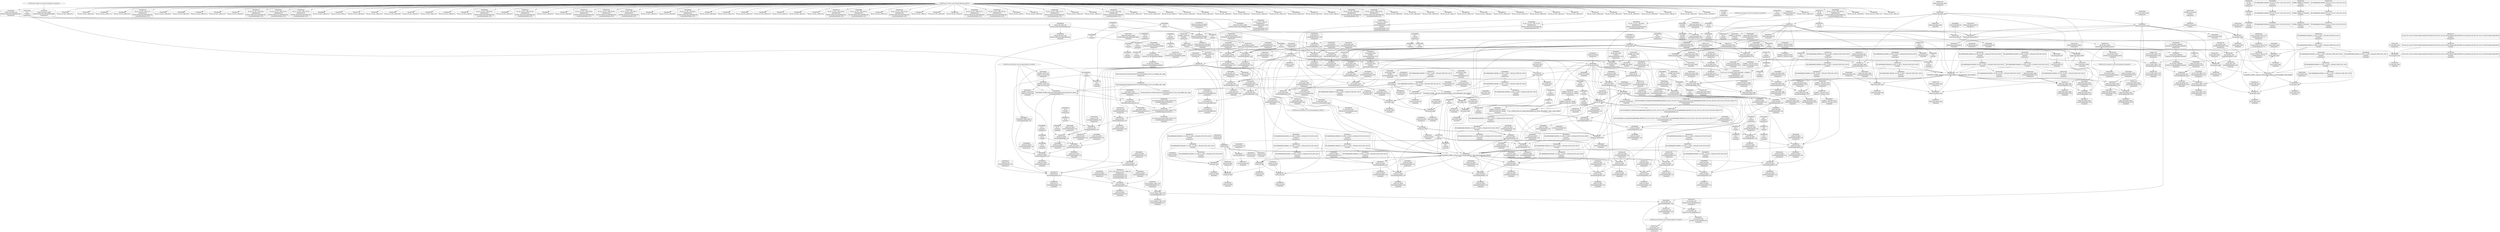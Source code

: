 digraph {
	CE0x3b6f140 [shape=record,shape=Mrecord,label="{CE0x3b6f140|ipc_has_perm:_bb}"]
	CE0x3bacc80 [shape=record,shape=Mrecord,label="{CE0x3bacc80|current_sid:_tmp6|security/selinux/hooks.c,218|*SummSource*}"]
	CE0x3b7f3d0 [shape=record,shape=Mrecord,label="{CE0x3b7f3d0|i32_4096|*Constant*}"]
	CE0x3baa060 [shape=record,shape=Mrecord,label="{CE0x3baa060|current_sid:_if.end}"]
	CE0x3b87110 [shape=record,shape=Mrecord,label="{CE0x3b87110|i64*_getelementptr_inbounds_(_2_x_i64_,_2_x_i64_*___llvm_gcov_ctr294,_i64_0,_i64_1)|*Constant*}"]
	CE0x3b89820 [shape=record,shape=Mrecord,label="{CE0x3b89820|ipc_has_perm:_security|security/selinux/hooks.c,5131}"]
	CE0x3bdafd0 [shape=record,shape=Mrecord,label="{CE0x3bdafd0|i64*_getelementptr_inbounds_(_2_x_i64_,_2_x_i64_*___llvm_gcov_ctr98,_i64_0,_i64_1)|*Constant*|*SummSink*}"]
	CE0x3b7e120 [shape=record,shape=Mrecord,label="{CE0x3b7e120|i32_0|*Constant*|*SummSink*}"]
	CE0x3b824d0 [shape=record,shape=Mrecord,label="{CE0x3b824d0|80:_i32,_112:_i8*,_:_CRE_12,13_}"]
	CE0x3b76ed0 [shape=record,shape=Mrecord,label="{CE0x3b76ed0|_ret_i32_%tmp24,_!dbg_!27742|security/selinux/hooks.c,220}"]
	CE0x3b62a20 [shape=record,shape=Mrecord,label="{CE0x3b62a20|selinux_shm_shmat:_bb|*SummSink*}"]
	CE0x3b511c0 [shape=record,shape=Mrecord,label="{CE0x3b511c0|selinux_shm_shmat:_tmp3|security/selinux/hooks.c,5374}"]
	CE0x3b4f3e0 [shape=record,shape=Mrecord,label="{CE0x3b4f3e0|i32_3|*Constant*|*SummSource*}"]
	CE0x3b7ab90 [shape=record,shape=Mrecord,label="{CE0x3b7ab90|80:_i32,_112:_i8*,_:_CRE_46,47_}"]
	CE0x3bcdda0 [shape=record,shape=Mrecord,label="{CE0x3bcdda0|get_current:_tmp4|./arch/x86/include/asm/current.h,14}"]
	CE0x3baddd0 [shape=record,shape=Mrecord,label="{CE0x3baddd0|current_sid:_tmp7|security/selinux/hooks.c,218|*SummSink*}"]
	CE0x3bba380 [shape=record,shape=Mrecord,label="{CE0x3bba380|current_sid:_sid|security/selinux/hooks.c,220|*SummSink*}"]
	CE0x3b7e6f0 [shape=record,shape=Mrecord,label="{CE0x3b7e6f0|ipc_has_perm:_tmp3|*SummSink*}"]
	CE0x3bb1610 [shape=record,shape=Mrecord,label="{CE0x3bb1610|current_sid:_tmp16|security/selinux/hooks.c,218}"]
	CE0x3b69210 [shape=record,shape=Mrecord,label="{CE0x3b69210|80:_i32,_112:_i8*,_:_CRE_47,48_}"]
	CE0x3bce070 [shape=record,shape=Mrecord,label="{CE0x3bce070|get_current:_tmp2}"]
	CE0x3bcdcd0 [shape=record,shape=Mrecord,label="{CE0x3bcdcd0|get_current:_tmp2|*SummSource*}"]
	CE0x3b8f6a0 [shape=record,shape=Mrecord,label="{CE0x3b8f6a0|current_sid:_tmp17|security/selinux/hooks.c,218}"]
	CE0x3b680a0 [shape=record,shape=Mrecord,label="{CE0x3b680a0|i64*_getelementptr_inbounds_(_2_x_i64_,_2_x_i64_*___llvm_gcov_ctr98,_i64_0,_i64_1)|*Constant*}"]
	CE0x3b6cbd0 [shape=record,shape=Mrecord,label="{CE0x3b6cbd0|80:_i32,_112:_i8*,_:_CRE_70,71_}"]
	CE0x3bb8a80 [shape=record,shape=Mrecord,label="{CE0x3bb8a80|i32_22|*Constant*}"]
	CE0x3bb9370 [shape=record,shape=Mrecord,label="{CE0x3bb9370|COLLAPSED:_CMRE:_elem_0::|security/selinux/hooks.c,218}"]
	CE0x3bb6610 [shape=record,shape=Mrecord,label="{CE0x3bb6610|i64*_getelementptr_inbounds_(_11_x_i64_,_11_x_i64_*___llvm_gcov_ctr125,_i64_0,_i64_6)|*Constant*|*SummSource*}"]
	CE0x3ba3a00 [shape=record,shape=Mrecord,label="{CE0x3ba3a00|_ret_%struct.task_struct*_%tmp4,_!dbg_!27714|./arch/x86/include/asm/current.h,14|*SummSource*}"]
	CE0x3ba9eb0 [shape=record,shape=Mrecord,label="{CE0x3ba9eb0|_ret_i32_%retval.0,_!dbg_!27728|security/selinux/avc.c,775|*SummSink*}"]
	CE0x3ba7de0 [shape=record,shape=Mrecord,label="{CE0x3ba7de0|i32_(i32,_i32,_i16,_i32,_%struct.common_audit_data*)*_bitcast_(i32_(i32,_i32,_i16,_i32,_%struct.common_audit_data.495*)*_avc_has_perm_to_i32_(i32,_i32,_i16,_i32,_%struct.common_audit_data*)*)|*Constant*|*SummSink*}"]
	CE0x3b5b8b0 [shape=record,shape=Mrecord,label="{CE0x3b5b8b0|80:_i32,_112:_i8*,_:_CRE_112,120_|*MultipleSource*|Function::selinux_shm_shmat&Arg::shp::|security/selinux/hooks.c,5379}"]
	CE0x3b7a340 [shape=record,shape=Mrecord,label="{CE0x3b7a340|80:_i32,_112:_i8*,_:_CRE_39,40_}"]
	CE0x3bacf00 [shape=record,shape=Mrecord,label="{CE0x3bacf00|current_sid:_tmp7|security/selinux/hooks.c,218}"]
	CE0x3ba47c0 [shape=record,shape=Mrecord,label="{CE0x3ba47c0|current_sid:_tmp21|security/selinux/hooks.c,218}"]
	CE0x3ba3bb0 [shape=record,shape=Mrecord,label="{CE0x3ba3bb0|_ret_%struct.task_struct*_%tmp4,_!dbg_!27714|./arch/x86/include/asm/current.h,14|*SummSink*}"]
	CE0x3b81d20 [shape=record,shape=Mrecord,label="{CE0x3b81d20|current_sid:_tmp3}"]
	CE0x3ba6d80 [shape=record,shape=Mrecord,label="{CE0x3ba6d80|ipc_has_perm:_sclass|security/selinux/hooks.c,5136}"]
	CE0x3b82730 [shape=record,shape=Mrecord,label="{CE0x3b82730|80:_i32,_112:_i8*,_:_CRE_14,15_}"]
	CE0x3bbb220 [shape=record,shape=Mrecord,label="{CE0x3bbb220|current_sid:_tmp24|security/selinux/hooks.c,220|*SummSink*}"]
	CE0x3bb4bd0 [shape=record,shape=Mrecord,label="{CE0x3bb4bd0|i64_5|*Constant*|*SummSource*}"]
	CE0x3b787e0 [shape=record,shape=Mrecord,label="{CE0x3b787e0|selinux_shm_shmat:_tmp2|security/selinux/hooks.c,5374}"]
	CE0x3bb8de0 [shape=record,shape=Mrecord,label="{CE0x3bb8de0|i32_22|*Constant*|*SummSink*}"]
	CE0x3bab570 [shape=record,shape=Mrecord,label="{CE0x3bab570|current_sid:_tmp12|security/selinux/hooks.c,218}"]
	CE0x3b9e9c0 [shape=record,shape=Mrecord,label="{CE0x3b9e9c0|i64*_getelementptr_inbounds_(_11_x_i64_,_11_x_i64_*___llvm_gcov_ctr125,_i64_0,_i64_10)|*Constant*}"]
	CE0x3baa4e0 [shape=record,shape=Mrecord,label="{CE0x3baa4e0|i32_218|*Constant*}"]
	CE0x3b62610 [shape=record,shape=Mrecord,label="{CE0x3b62610|i32_16|*Constant*}"]
	CE0x3b9f5c0 [shape=record,shape=Mrecord,label="{CE0x3b9f5c0|ipc_has_perm:_type|security/selinux/hooks.c,5133|*SummSink*}"]
	CE0x3b697d0 [shape=record,shape=Mrecord,label="{CE0x3b697d0|80:_i32,_112:_i8*,_:_CRE_52,53_}"]
	CE0x3b7be10 [shape=record,shape=Mrecord,label="{CE0x3b7be10|80:_i32,_112:_i8*,_:_CRE_23,24_}"]
	CE0x3b606c0 [shape=record,shape=Mrecord,label="{CE0x3b606c0|selinux_shm_shmat:_shp|Function::selinux_shm_shmat&Arg::shp::|*SummSource*}"]
	CE0x3b4f650 [shape=record,shape=Mrecord,label="{CE0x3b4f650|ipc_has_perm:_key|security/selinux/hooks.c,5134|*SummSource*}"]
	CE0x3ba9b10 [shape=record,shape=Mrecord,label="{CE0x3ba9b10|avc_has_perm:_auditdata|Function::avc_has_perm&Arg::auditdata::|*SummSink*}"]
	CE0x3bb4f40 [shape=record,shape=Mrecord,label="{CE0x3bb4f40|current_sid:_tmp9|security/selinux/hooks.c,218|*SummSink*}"]
	CE0x3b72d90 [shape=record,shape=Mrecord,label="{CE0x3b72d90|current_sid:_tmp15|security/selinux/hooks.c,218}"]
	CE0x3befb40 [shape=record,shape=Mrecord,label="{CE0x3befb40|COLLAPSED:_GCMRE___llvm_gcov_ctr98_internal_global_2_x_i64_zeroinitializer:_elem_0:default:}"]
	CE0x3bac280 [shape=record,shape=Mrecord,label="{CE0x3bac280|i64*_getelementptr_inbounds_(_11_x_i64_,_11_x_i64_*___llvm_gcov_ctr125,_i64_0,_i64_8)|*Constant*|*SummSource*}"]
	CE0x3b70ad0 [shape=record,shape=Mrecord,label="{CE0x3b70ad0|_ret_i32_%call2,_!dbg_!27728|security/selinux/hooks.c,5136}"]
	CE0x3bad4a0 [shape=record,shape=Mrecord,label="{CE0x3bad4a0|current_sid:_do.body}"]
	CE0x3bb5880 [shape=record,shape=Mrecord,label="{CE0x3bb5880|i64*_getelementptr_inbounds_(_11_x_i64_,_11_x_i64_*___llvm_gcov_ctr125,_i64_0,_i64_0)|*Constant*|*SummSource*}"]
	CE0x3b6ddd0 [shape=record,shape=Mrecord,label="{CE0x3b6ddd0|current_sid:_tobool1|security/selinux/hooks.c,218}"]
	CE0x3ba3580 [shape=record,shape=Mrecord,label="{CE0x3ba3580|GLOBAL:_get_current|*Constant*|*SummSink*}"]
	CE0x3b77c40 [shape=record,shape=Mrecord,label="{CE0x3b77c40|selinux_shm_shmat:_tmp8|security/selinux/hooks.c,5377|*SummSource*}"]
	CE0x3b68300 [shape=record,shape=Mrecord,label="{CE0x3b68300|i64*_getelementptr_inbounds_(_6_x_i64_,_6_x_i64_*___llvm_gcov_ctr316,_i64_0,_i64_3)|*Constant*}"]
	CE0x3bb9660 [shape=record,shape=Mrecord,label="{CE0x3bb9660|current_sid:_tmp22|security/selinux/hooks.c,218|*SummSource*}"]
	CE0x3b6c840 [shape=record,shape=Mrecord,label="{CE0x3b6c840|80:_i32,_112:_i8*,_:_CRE_67,68_}"]
	CE0x3b7c950 [shape=record,shape=Mrecord,label="{CE0x3b7c950|i64*_getelementptr_inbounds_(_6_x_i64_,_6_x_i64_*___llvm_gcov_ctr316,_i64_0,_i64_3)|*Constant*|*SummSink*}"]
	CE0x3b76650 [shape=record,shape=Mrecord,label="{CE0x3b76650|current_sid:_tmp|*SummSink*}"]
	CE0x3b72960 [shape=record,shape=Mrecord,label="{CE0x3b72960|i1_true|*Constant*|*SummSink*}"]
	CE0x3b64000 [shape=record,shape=Mrecord,label="{CE0x3b64000|i32_0|*Constant*}"]
	CE0x3b9ec10 [shape=record,shape=Mrecord,label="{CE0x3b9ec10|i64*_getelementptr_inbounds_(_11_x_i64_,_11_x_i64_*___llvm_gcov_ctr125,_i64_0,_i64_10)|*Constant*|*SummSource*}"]
	CE0x3b89750 [shape=record,shape=Mrecord,label="{CE0x3b89750|ipc_has_perm:_tmp4|*LoadInst*|security/selinux/hooks.c,5131}"]
	CE0x3b70540 [shape=record,shape=Mrecord,label="{CE0x3b70540|ipc_has_perm:_entry|*SummSource*}"]
	CE0x3bab160 [shape=record,shape=Mrecord,label="{CE0x3bab160|current_sid:_tmp11|security/selinux/hooks.c,218}"]
	CE0x3b67cc0 [shape=record,shape=Mrecord,label="{CE0x3b67cc0|selinux_shm_shmat:_shm_perm|security/selinux/hooks.c,5379|*SummSink*}"]
	CE0x3b78170 [shape=record,shape=Mrecord,label="{CE0x3b78170|i32_48|*Constant*|*SummSource*}"]
	CE0x3bb5a30 [shape=record,shape=Mrecord,label="{CE0x3bb5a30|current_sid:_tmp}"]
	CE0x3b89050 [shape=record,shape=Mrecord,label="{CE0x3b89050|i64_3|*Constant*|*SummSource*}"]
	"CONST[source:2(external),value:2(dynamic)][purpose:{subject}]"
	CE0x3b65f80 [shape=record,shape=Mrecord,label="{CE0x3b65f80|i64_2|*Constant*|*SummSource*}"]
	CE0x3b60e60 [shape=record,shape=Mrecord,label="{CE0x3b60e60|selinux_shm_shmat:_shmflg|Function::selinux_shm_shmat&Arg::shmflg::}"]
	CE0x3ba2f90 [shape=record,shape=Mrecord,label="{CE0x3ba2f90|current_sid:_call4|security/selinux/hooks.c,218|*SummSink*}"]
	CE0x3b7ff80 [shape=record,shape=Mrecord,label="{CE0x3b7ff80|80:_i32,_112:_i8*,_:_CRE_36,37_}"]
	CE0x3b61490 [shape=record,shape=Mrecord,label="{CE0x3b61490|_call_void_mcount()_#3|*SummSink*}"]
	CE0x3bfe4d0 [shape=record,shape=Mrecord,label="{CE0x3bfe4d0|get_current:_tmp1}"]
	CE0x3ba8f60 [shape=record,shape=Mrecord,label="{CE0x3ba8f60|avc_has_perm:_tclass|Function::avc_has_perm&Arg::tclass::|*SummSource*}"]
	CE0x3ba69a0 [shape=record,shape=Mrecord,label="{CE0x3ba69a0|ipc_has_perm:_tmp7|security/selinux/hooks.c,5136|*SummSource*}"]
	CE0x3b6df90 [shape=record,shape=Mrecord,label="{CE0x3b6df90|current_sid:_tobool1|security/selinux/hooks.c,218|*SummSink*}"]
	CE0x3b6c4b0 [shape=record,shape=Mrecord,label="{CE0x3b6c4b0|80:_i32,_112:_i8*,_:_CRE_64,65_}"]
	CE0x3b8f2d0 [shape=record,shape=Mrecord,label="{CE0x3b8f2d0|i64*_getelementptr_inbounds_(_11_x_i64_,_11_x_i64_*___llvm_gcov_ctr125,_i64_0,_i64_9)|*Constant*}"]
	CE0x3b7ed20 [shape=record,shape=Mrecord,label="{CE0x3b7ed20|80:_i32,_112:_i8*,_:_CRE_26,27_}"]
	CE0x3b50ed0 [shape=record,shape=Mrecord,label="{CE0x3b50ed0|current_sid:_entry|*SummSource*}"]
	CE0x3b5f730 [shape=record,shape=Mrecord,label="{CE0x3b5f730|selinux_shm_shmat:_if.then|*SummSink*}"]
	CE0x3b57f50 [shape=record,shape=Mrecord,label="{CE0x3b57f50|i64*_getelementptr_inbounds_(_6_x_i64_,_6_x_i64_*___llvm_gcov_ctr316,_i64_0,_i64_0)|*Constant*}"]
	CE0x3b5d4e0 [shape=record,shape=Mrecord,label="{CE0x3b5d4e0|ipc_has_perm:_bb|*SummSink*}"]
	CE0x3b7f310 [shape=record,shape=Mrecord,label="{CE0x3b7f310|_call_void_mcount()_#3}"]
	CE0x3b7c1c0 [shape=record,shape=Mrecord,label="{CE0x3b7c1c0|selinux_shm_shmat:_if.else|*SummSource*}"]
	CE0x51ef4a0 [shape=record,shape=Mrecord,label="{CE0x51ef4a0|selinux_shm_shmat:_shmflg|Function::selinux_shm_shmat&Arg::shmflg::|*SummSource*}"]
	CE0x3b70ea0 [shape=record,shape=Mrecord,label="{CE0x3b70ea0|_ret_i32_%call,_!dbg_!27724|security/selinux/hooks.c,5379}"]
	CE0x3b7cac0 [shape=record,shape=Mrecord,label="{CE0x3b7cac0|selinux_shm_shmat:_tmp6|security/selinux/hooks.c,5375}"]
	CE0x3ba9310 [shape=record,shape=Mrecord,label="{CE0x3ba9310|_ret_i32_%retval.0,_!dbg_!27728|security/selinux/avc.c,775}"]
	CE0x3b64d60 [shape=record,shape=Mrecord,label="{CE0x3b64d60|get_current:_tmp4|./arch/x86/include/asm/current.h,14|*SummSink*}"]
	CE0x3bb88f0 [shape=record,shape=Mrecord,label="{CE0x3bb88f0|current_sid:_tmp21|security/selinux/hooks.c,218|*SummSink*}"]
	CE0x3badcc0 [shape=record,shape=Mrecord,label="{CE0x3badcc0|current_sid:_tmp7|security/selinux/hooks.c,218|*SummSource*}"]
	CE0x3bb6490 [shape=record,shape=Mrecord,label="{CE0x3bb6490|i64*_getelementptr_inbounds_(_11_x_i64_,_11_x_i64_*___llvm_gcov_ctr125,_i64_0,_i64_6)|*Constant*}"]
	CE0x3ba4140 [shape=record,shape=Mrecord,label="{CE0x3ba4140|current_sid:_cred|security/selinux/hooks.c,218}"]
	CE0x3b766c0 [shape=record,shape=Mrecord,label="{CE0x3b766c0|i64*_getelementptr_inbounds_(_11_x_i64_,_11_x_i64_*___llvm_gcov_ctr125,_i64_0,_i64_1)|*Constant*|*SummSink*}"]
	CE0x3ba4e70 [shape=record,shape=Mrecord,label="{CE0x3ba4e70|_call_void_mcount()_#3|*SummSink*}"]
	CE0x3b7fac0 [shape=record,shape=Mrecord,label="{CE0x3b7fac0|80:_i32,_112:_i8*,_:_CRE_32,33_}"]
	CE0x3bb8ef0 [shape=record,shape=Mrecord,label="{CE0x3bb8ef0|current_sid:_security|security/selinux/hooks.c,218}"]
	CE0x3b890c0 [shape=record,shape=Mrecord,label="{CE0x3b890c0|i64_2|*Constant*}"]
	CE0x3b80ee0 [shape=record,shape=Mrecord,label="{CE0x3b80ee0|current_sid:_tmp2|*SummSource*}"]
	CE0x3b6bff0 [shape=record,shape=Mrecord,label="{CE0x3b6bff0|80:_i32,_112:_i8*,_:_CRE_60,61_}"]
	CE0x3ba03b0 [shape=record,shape=Mrecord,label="{CE0x3ba03b0|ipc_has_perm:_type|security/selinux/hooks.c,5133}"]
	CE0x3b6fe60 [shape=record,shape=Mrecord,label="{CE0x3b6fe60|_ret_i32_%call,_!dbg_!27724|security/selinux/hooks.c,5379|*SummSource*}"]
	CE0x3bac460 [shape=record,shape=Mrecord,label="{CE0x3bac460|current_sid:_land.lhs.true2|*SummSink*}"]
	CE0x3b71880 [shape=record,shape=Mrecord,label="{CE0x3b71880|_call_void_lockdep_rcu_suspicious(i8*_getelementptr_inbounds_(_25_x_i8_,_25_x_i8_*_.str3,_i32_0,_i32_0),_i32_218,_i8*_getelementptr_inbounds_(_45_x_i8_,_45_x_i8_*_.str12,_i32_0,_i32_0))_#10,_!dbg_!27727|security/selinux/hooks.c,218}"]
	CE0x3b70b40 [shape=record,shape=Mrecord,label="{CE0x3b70b40|ipc_has_perm:_perms|Function::ipc_has_perm&Arg::perms::|*SummSource*}"]
	CE0x3b8a460 [shape=record,shape=Mrecord,label="{CE0x3b8a460|current_sid:_tmp1|*SummSink*}"]
	CE0x3ba3740 [shape=record,shape=Mrecord,label="{CE0x3ba3740|get_current:_entry|*SummSource*}"]
	CE0x3b80450 [shape=record,shape=Mrecord,label="{CE0x3b80450|i64*_getelementptr_inbounds_(_2_x_i64_,_2_x_i64_*___llvm_gcov_ctr294,_i64_0,_i64_1)|*Constant*|*SummSink*}"]
	CE0x3ba3aa0 [shape=record,shape=Mrecord,label="{CE0x3ba3aa0|_ret_%struct.task_struct*_%tmp4,_!dbg_!27714|./arch/x86/include/asm/current.h,14}"]
	CE0x3bb3530 [shape=record,shape=Mrecord,label="{CE0x3bb3530|current_sid:_do.end|*SummSink*}"]
	CE0x3bad630 [shape=record,shape=Mrecord,label="{CE0x3bad630|current_sid:_do.body|*SummSink*}"]
	CE0x3b89670 [shape=record,shape=Mrecord,label="{CE0x3b89670|i32_10|*Constant*|*SummSource*}"]
	CE0x3ba41b0 [shape=record,shape=Mrecord,label="{CE0x3ba41b0|current_sid:_sid|security/selinux/hooks.c,220|*SummSource*}"]
	CE0x3b7c070 [shape=record,shape=Mrecord,label="{CE0x3b7c070|80:_i32,_112:_i8*,_:_CRE_25,26_}"]
	CE0x3ba2ca0 [shape=record,shape=Mrecord,label="{CE0x3ba2ca0|current_sid:_call4|security/selinux/hooks.c,218}"]
	CE0x3b756b0 [shape=record,shape=Mrecord,label="{CE0x3b756b0|i64_2|*Constant*}"]
	CE0x3bb9020 [shape=record,shape=Mrecord,label="{CE0x3bb9020|current_sid:_security|security/selinux/hooks.c,218|*SummSink*}"]
	CE0x3b6db90 [shape=record,shape=Mrecord,label="{CE0x3b6db90|80:_i32,_112:_i8*,_:_CRE_100,102_|*MultipleSource*|Function::selinux_shm_shmat&Arg::shp::|security/selinux/hooks.c,5379}"]
	CE0x3b702b0 [shape=record,shape=Mrecord,label="{CE0x3b702b0|GLOBAL:_ipc_has_perm|*Constant*|*SummSource*}"]
	CE0x3b76f70 [shape=record,shape=Mrecord,label="{CE0x3b76f70|_ret_i32_%tmp24,_!dbg_!27742|security/selinux/hooks.c,220|*SummSource*}"]
	CE0x3b66390 [shape=record,shape=Mrecord,label="{CE0x3b66390|current_sid:_tmp14|security/selinux/hooks.c,218}"]
	CE0x3b9f0c0 [shape=record,shape=Mrecord,label="{CE0x3b9f0c0|current_sid:_tmp20|security/selinux/hooks.c,218|*SummSource*}"]
	CE0x3b6bec0 [shape=record,shape=Mrecord,label="{CE0x3b6bec0|80:_i32,_112:_i8*,_:_CRE_59,60_}"]
	CE0x3b76320 [shape=record,shape=Mrecord,label="{CE0x3b76320|get_current:_tmp3|*SummSink*}"]
	CE0x3ba2a70 [shape=record,shape=Mrecord,label="{CE0x3ba2a70|current_sid:_tmp18|security/selinux/hooks.c,218|*SummSink*}"]
	CE0x3bb8fb0 [shape=record,shape=Mrecord,label="{CE0x3bb8fb0|current_sid:_security|security/selinux/hooks.c,218|*SummSource*}"]
	CE0x3ba77b0 [shape=record,shape=Mrecord,label="{CE0x3ba77b0|ipc_has_perm:_call2|security/selinux/hooks.c,5136|*SummSource*}"]
	CE0x3b638c0 [shape=record,shape=Mrecord,label="{CE0x3b638c0|selinux_shm_shmat:_tmp11|security/selinux/hooks.c,5379|*SummSink*}"]
	CE0x3bb1dd0 [shape=record,shape=Mrecord,label="{CE0x3bb1dd0|i8_1|*Constant*|*SummSink*}"]
	CE0x3b67700 [shape=record,shape=Mrecord,label="{CE0x3b67700|selinux_shm_shmat:_bb|*SummSource*}"]
	CE0x3bb60c0 [shape=record,shape=Mrecord,label="{CE0x3bb60c0|current_sid:_tmp12|security/selinux/hooks.c,218|*SummSource*}"]
	CE0x3ba6440 [shape=record,shape=Mrecord,label="{CE0x3ba6440|avc_has_perm:_entry}"]
	CE0x3bcd7c0 [shape=record,shape=Mrecord,label="{CE0x3bcd7c0|get_current:_tmp|*SummSink*}"]
	CE0x3b6f270 [shape=record,shape=Mrecord,label="{CE0x3b6f270|ipc_has_perm:_bb|*SummSource*}"]
	CE0x3b61380 [shape=record,shape=Mrecord,label="{CE0x3b61380|_call_void_mcount()_#3|*SummSource*}"]
	CE0x3b6e2f0 [shape=record,shape=Mrecord,label="{CE0x3b6e2f0|i64_4|*Constant*|*SummSource*}"]
	CE0x3b8f4a0 [shape=record,shape=Mrecord,label="{CE0x3b8f4a0|i64*_getelementptr_inbounds_(_11_x_i64_,_11_x_i64_*___llvm_gcov_ctr125,_i64_0,_i64_9)|*Constant*|*SummSource*}"]
	CE0x3b89bc0 [shape=record,shape=Mrecord,label="{CE0x3b89bc0|ipc_has_perm:_tmp5|security/selinux/hooks.c,5131}"]
	CE0x3b6ab40 [shape=record,shape=Mrecord,label="{CE0x3b6ab40|80:_i32,_112:_i8*,_:_CRE_17,18_}"]
	CE0x3b6ff70 [shape=record,shape=Mrecord,label="{CE0x3b6ff70|_ret_i32_%call,_!dbg_!27724|security/selinux/hooks.c,5379|*SummSink*}"]
	CE0x3b5d7f0 [shape=record,shape=Mrecord,label="{CE0x3b5d7f0|80:_i32,_112:_i8*,_:_CRE_3,4_}"]
	CE0x3b64b50 [shape=record,shape=Mrecord,label="{CE0x3b64b50|current_sid:_tmp8|security/selinux/hooks.c,218}"]
	CE0x3bb9760 [shape=record,shape=Mrecord,label="{CE0x3bb9760|current_sid:_tmp22|security/selinux/hooks.c,218|*SummSink*}"]
	CE0x3b66070 [shape=record,shape=Mrecord,label="{CE0x3b66070|GLOBAL:___llvm_gcov_ctr316|Global_var:__llvm_gcov_ctr316}"]
	CE0x3b81480 [shape=record,shape=Mrecord,label="{CE0x3b81480|current_sid:_land.lhs.true|*SummSink*}"]
	CE0x3b64220 [shape=record,shape=Mrecord,label="{CE0x3b64220|current_sid:_tobool|security/selinux/hooks.c,218|*SummSource*}"]
	CE0x3baedc0 [shape=record,shape=Mrecord,label="{CE0x3baedc0|GLOBAL:_current_sid.__warned|Global_var:current_sid.__warned|*SummSource*}"]
	CE0x3ba93f0 [shape=record,shape=Mrecord,label="{CE0x3ba93f0|avc_has_perm:_requested|Function::avc_has_perm&Arg::requested::}"]
	CE0x3b50340 [shape=record,shape=Mrecord,label="{CE0x3b50340|selinux_shm_shmat:_perms.0|*SummSink*}"]
	CE0x3b81630 [shape=record,shape=Mrecord,label="{CE0x3b81630|current_sid:_if.end|*SummSink*}"]
	CE0x3b90390 [shape=record,shape=Mrecord,label="{CE0x3b90390|get_current:_tmp4|./arch/x86/include/asm/current.h,14|*SummSource*}"]
	CE0x3b7bf40 [shape=record,shape=Mrecord,label="{CE0x3b7bf40|80:_i32,_112:_i8*,_:_CRE_24,25_}"]
	CE0x3b81dc0 [shape=record,shape=Mrecord,label="{CE0x3b81dc0|current_sid:_tmp3|*SummSource*}"]
	CE0x3b7ef50 [shape=record,shape=Mrecord,label="{CE0x3b7ef50|80:_i32,_112:_i8*,_:_CRE_28,29_}"]
	CE0x3b625a0 [shape=record,shape=Mrecord,label="{CE0x3b625a0|selinux_shm_shmat:_tmp9|security/selinux/hooks.c,5377|*SummSink*}"]
	CE0x3b62890 [shape=record,shape=Mrecord,label="{CE0x3b62890|selinux_shm_shmat:_tmp9|security/selinux/hooks.c,5377|*SummSource*}"]
	CE0x3b90a00 [shape=record,shape=Mrecord,label="{CE0x3b90a00|current_sid:_tmp4|security/selinux/hooks.c,218|*SummSink*}"]
	CE0x3b8a150 [shape=record,shape=Mrecord,label="{CE0x3b8a150|current_sid:_tmp1}"]
	CE0x3bb0fd0 [shape=record,shape=Mrecord,label="{CE0x3bb0fd0|current_sid:_tmp8|security/selinux/hooks.c,218|*SummSink*}"]
	CE0x3bb3460 [shape=record,shape=Mrecord,label="{CE0x3bb3460|current_sid:_do.end|*SummSource*}"]
	CE0x3b6cd00 [shape=record,shape=Mrecord,label="{CE0x3b6cd00|80:_i32,_112:_i8*,_:_CRE_71,72_}"]
	CE0x3b87310 [shape=record,shape=Mrecord,label="{CE0x3b87310|i64_0|*Constant*}"]
	CE0x3b82060 [shape=record,shape=Mrecord,label="{CE0x3b82060|i64*_getelementptr_inbounds_(_2_x_i64_,_2_x_i64_*___llvm_gcov_ctr294,_i64_0,_i64_0)|*Constant*}"]
	CE0x3b75180 [shape=record,shape=Mrecord,label="{CE0x3b75180|selinux_shm_shmat:_and|security/selinux/hooks.c,5374}"]
	CE0x3bab290 [shape=record,shape=Mrecord,label="{CE0x3bab290|current_sid:_tmp11|security/selinux/hooks.c,218|*SummSource*}"]
	CE0x3b7e930 [shape=record,shape=Mrecord,label="{CE0x3b7e930|_call_void_mcount()_#3}"]
	CE0x3ba9840 [shape=record,shape=Mrecord,label="{CE0x3ba9840|avc_has_perm:_auditdata|Function::avc_has_perm&Arg::auditdata::}"]
	CE0x3b6ada0 [shape=record,shape=Mrecord,label="{CE0x3b6ada0|80:_i32,_112:_i8*,_:_CRE_19,20_}"]
	CE0x3b71960 [shape=record,shape=Mrecord,label="{CE0x3b71960|_call_void_lockdep_rcu_suspicious(i8*_getelementptr_inbounds_(_25_x_i8_,_25_x_i8_*_.str3,_i32_0,_i32_0),_i32_218,_i8*_getelementptr_inbounds_(_45_x_i8_,_45_x_i8_*_.str12,_i32_0,_i32_0))_#10,_!dbg_!27727|security/selinux/hooks.c,218|*SummSink*}"]
	CE0x3b81a10 [shape=record,shape=Mrecord,label="{CE0x3b81a10|ipc_has_perm:_tmp1|*SummSource*}"]
	CE0x3b64f70 [shape=record,shape=Mrecord,label="{CE0x3b64f70|ipc_has_perm:_tmp2|*SummSource*}"]
	CE0x3b6ce30 [shape=record,shape=Mrecord,label="{CE0x3b6ce30|80:_i32,_112:_i8*,_:_CRE_72,73_|*MultipleSource*|Function::selinux_shm_shmat&Arg::shp::|security/selinux/hooks.c,5379}"]
	CE0x3ba8e30 [shape=record,shape=Mrecord,label="{CE0x3ba8e30|avc_has_perm:_tclass|Function::avc_has_perm&Arg::tclass::}"]
	CE0x3b5ac40 [shape=record,shape=Mrecord,label="{CE0x3b5ac40|selinux_shm_shmat:_tmp}"]
	CE0x3ba90d0 [shape=record,shape=Mrecord,label="{CE0x3ba90d0|avc_has_perm:_tclass|Function::avc_has_perm&Arg::tclass::|*SummSink*}"]
	CE0x3b7f080 [shape=record,shape=Mrecord,label="{CE0x3b7f080|80:_i32,_112:_i8*,_:_CRE_29,30_}"]
	CE0x3b69b60 [shape=record,shape=Mrecord,label="{CE0x3b69b60|80:_i32,_112:_i8*,_:_CRE_55,56_}"]
	CE0x3b66f40 [shape=record,shape=Mrecord,label="{CE0x3b66f40|selinux_shm_shmat:_tmp7|security/selinux/hooks.c,5375|*SummSource*}"]
	CE0x3bbaf00 [shape=record,shape=Mrecord,label="{CE0x3bbaf00|current_sid:_tmp24|security/selinux/hooks.c,220}"]
	CE0x3b7eb80 [shape=record,shape=Mrecord,label="{CE0x3b7eb80|selinux_shm_shmat:_tmp5|security/selinux/hooks.c,5374}"]
	CE0x3b69570 [shape=record,shape=Mrecord,label="{CE0x3b69570|80:_i32,_112:_i8*,_:_CRE_50,51_}"]
	CE0x3b82860 [shape=record,shape=Mrecord,label="{CE0x3b82860|80:_i32,_112:_i8*,_:_CRE_15,16_}"]
	CE0x3baef40 [shape=record,shape=Mrecord,label="{CE0x3baef40|GLOBAL:_current_sid.__warned|Global_var:current_sid.__warned|*SummSink*}"]
	CE0x3b6c710 [shape=record,shape=Mrecord,label="{CE0x3b6c710|80:_i32,_112:_i8*,_:_CRE_66,67_}"]
	CE0x3b6d7c0 [shape=record,shape=Mrecord,label="{CE0x3b6d7c0|80:_i32,_112:_i8*,_:_CRE_92,96_|*MultipleSource*|Function::selinux_shm_shmat&Arg::shp::|security/selinux/hooks.c,5379}"]
	CE0x3b64fe0 [shape=record,shape=Mrecord,label="{CE0x3b64fe0|ipc_has_perm:_tmp2|*SummSink*}"]
	CE0x3bb4ca0 [shape=record,shape=Mrecord,label="{CE0x3bb4ca0|i64_5|*Constant*|*SummSink*}"]
	CE0x3b57e90 [shape=record,shape=Mrecord,label="{CE0x3b57e90|selinux_shm_shmat:_if.then|*SummSource*}"]
	CE0x3baadf0 [shape=record,shape=Mrecord,label="{CE0x3baadf0|current_sid:_tmp10|security/selinux/hooks.c,218|*SummSource*}"]
	CE0x3b66640 [shape=record,shape=Mrecord,label="{CE0x3b66640|current_sid:_tmp14|security/selinux/hooks.c,218|*SummSink*}"]
	CE0x3b70240 [shape=record,shape=Mrecord,label="{CE0x3b70240|ipc_has_perm:_entry}"]
	"CONST[source:1(input),value:2(dynamic)][purpose:{object}]"
	CE0x3b5bfc0 [shape=record,shape=Mrecord,label="{CE0x3b5bfc0|80:_i32,_112:_i8*,_:_CRE_144,152_|*MultipleSource*|Function::selinux_shm_shmat&Arg::shp::|security/selinux/hooks.c,5379}"]
	CE0x3bb31c0 [shape=record,shape=Mrecord,label="{CE0x3bb31c0|%struct.task_struct*_(%struct.task_struct**)*_asm_movq_%gs:$_1:P_,$0_,_r,im,_dirflag_,_fpsr_,_flags_|*SummSink*}"]
	CE0x3bb94f0 [shape=record,shape=Mrecord,label="{CE0x3bb94f0|current_sid:_tmp22|security/selinux/hooks.c,218}"]
	CE0x3ba6750 [shape=record,shape=Mrecord,label="{CE0x3ba6750|ipc_has_perm:_tmp7|security/selinux/hooks.c,5136}"]
	CE0x3ba6f00 [shape=record,shape=Mrecord,label="{CE0x3ba6f00|ipc_has_perm:_sclass|security/selinux/hooks.c,5136|*SummSource*}"]
	CE0x3b5c8a0 [shape=record,shape=Mrecord,label="{CE0x3b5c8a0|80:_i32,_112:_i8*,_:_CRE_176,184_|*MultipleSource*|Function::selinux_shm_shmat&Arg::shp::|security/selinux/hooks.c,5379}"]
	CE0x3b696a0 [shape=record,shape=Mrecord,label="{CE0x3b696a0|80:_i32,_112:_i8*,_:_CRE_51,52_}"]
	CE0x3b7f840 [shape=record,shape=Mrecord,label="{CE0x3b7f840|80:_i32,_112:_i8*,_:_CRE_1,2_}"]
	CE0x3bb5450 [shape=record,shape=Mrecord,label="{CE0x3bb5450|%struct.task_struct*_(%struct.task_struct**)*_asm_movq_%gs:$_1:P_,$0_,_r,im,_dirflag_,_fpsr_,_flags_}"]
	CE0x3b7a210 [shape=record,shape=Mrecord,label="{CE0x3b7a210|80:_i32,_112:_i8*,_:_CRE_38,39_}"]
	CE0x3b7f9c0 [shape=record,shape=Mrecord,label="{CE0x3b7f9c0|80:_i32,_112:_i8*,_:_CRE_31,32_}"]
	CE0x3ba5340 [shape=record,shape=Mrecord,label="{CE0x3ba5340|ipc_has_perm:_u|security/selinux/hooks.c,5134|*SummSource*}"]
	CE0x3b7aa60 [shape=record,shape=Mrecord,label="{CE0x3b7aa60|80:_i32,_112:_i8*,_:_CRE_45,46_}"]
	CE0x3b7f1b0 [shape=record,shape=Mrecord,label="{CE0x3b7f1b0|80:_i32,_112:_i8*,_:_CRE_30,31_}"]
	CE0x3b6bd00 [shape=record,shape=Mrecord,label="{CE0x3b6bd00|selinux_shm_shmat:_tmp4|security/selinux/hooks.c,5374|*SummSource*}"]
	CE0x3bb5aa0 [shape=record,shape=Mrecord,label="{CE0x3bb5aa0|COLLAPSED:_GCMRE___llvm_gcov_ctr125_internal_global_11_x_i64_zeroinitializer:_elem_0:default:}"]
	CE0x3b7b250 [shape=record,shape=Mrecord,label="{CE0x3b7b250|selinux_shm_shmat:_tmp6|security/selinux/hooks.c,5375|*SummSource*}"]
	CE0x3b8fd60 [shape=record,shape=Mrecord,label="{CE0x3b8fd60|current_sid:_tmp19|security/selinux/hooks.c,218|*SummSource*}"]
	CE0x3b655c0 [shape=record,shape=Mrecord,label="{CE0x3b655c0|80:_i32,_112:_i8*,_:_CRE_11,12_}"]
	CE0x3b6caa0 [shape=record,shape=Mrecord,label="{CE0x3b6caa0|80:_i32,_112:_i8*,_:_CRE_69,70_}"]
	CE0x3b87600 [shape=record,shape=Mrecord,label="{CE0x3b87600|GLOBAL:___llvm_gcov_ctr125|Global_var:__llvm_gcov_ctr125|*SummSource*}"]
	CE0x3b758f0 [shape=record,shape=Mrecord,label="{CE0x3b758f0|selinux_shm_shmat:_if.else|*SummSink*}"]
	CE0x3b60ed0 [shape=record,shape=Mrecord,label="{CE0x3b60ed0|i32_0|*Constant*}"]
	CE0x3b90f30 [shape=record,shape=Mrecord,label="{CE0x3b90f30|i64*_getelementptr_inbounds_(_11_x_i64_,_11_x_i64_*___llvm_gcov_ctr125,_i64_0,_i64_1)|*Constant*}"]
	CE0x3b75980 [shape=record,shape=Mrecord,label="{CE0x3b75980|selinux_shm_shmat:_entry}"]
	CE0x3b8f000 [shape=record,shape=Mrecord,label="{CE0x3b8f000|i8*_getelementptr_inbounds_(_45_x_i8_,_45_x_i8_*_.str12,_i32_0,_i32_0)|*Constant*|*SummSink*}"]
	CE0x3bb5b10 [shape=record,shape=Mrecord,label="{CE0x3bb5b10|current_sid:_tmp|*SummSource*}"]
	CE0x3b75110 [shape=record,shape=Mrecord,label="{CE0x3b75110|selinux_shm_shmat:_tobool|security/selinux/hooks.c,5374}"]
	CE0x3b73880 [shape=record,shape=Mrecord,label="{CE0x3b73880|ipc_has_perm:_tmp|*SummSource*}"]
	CE0x3b50ac0 [shape=record,shape=Mrecord,label="{CE0x3b50ac0|_ret_i32_%tmp24,_!dbg_!27742|security/selinux/hooks.c,220|*SummSink*}"]
	CE0x3b4fd10 [shape=record,shape=Mrecord,label="{CE0x3b4fd10|current_sid:_bb|*SummSink*}"]
	CE0x3b67f00 [shape=record,shape=Mrecord,label="{CE0x3b67f00|i64_1|*Constant*}"]
	CE0x3b4f720 [shape=record,shape=Mrecord,label="{CE0x3b4f720|ipc_has_perm:_key|security/selinux/hooks.c,5134|*SummSink*}"]
	CE0x3b65230 [shape=record,shape=Mrecord,label="{CE0x3b65230|80:_i32,_112:_i8*,_:_CRE_8,9_}"]
	CE0x3b86f00 [shape=record,shape=Mrecord,label="{CE0x3b86f00|_call_void_mcount()_#3}"]
	CE0x3b60830 [shape=record,shape=Mrecord,label="{CE0x3b60830|selinux_shm_shmat:_shp|Function::selinux_shm_shmat&Arg::shp::|*SummSink*}"]
	CE0x3ba8690 [shape=record,shape=Mrecord,label="{CE0x3ba8690|avc_has_perm:_ssid|Function::avc_has_perm&Arg::ssid::}"]
	CE0x3b66870 [shape=record,shape=Mrecord,label="{CE0x3b66870|i1_true|*Constant*}"]
	CE0x3b4f9b0 [shape=record,shape=Mrecord,label="{CE0x3b4f9b0|ipc_has_perm:_tmp6|*LoadInst*|security/selinux/hooks.c,5134}"]
	CE0x3bba7b0 [shape=record,shape=Mrecord,label="{CE0x3bba7b0|0:_i32,_4:_i32,_8:_i32,_12:_i32,_:_CMRE_4,8_|*MultipleSource*|security/selinux/hooks.c,218|security/selinux/hooks.c,218|security/selinux/hooks.c,220}"]
	CE0x3b9ecc0 [shape=record,shape=Mrecord,label="{CE0x3b9ecc0|i64*_getelementptr_inbounds_(_11_x_i64_,_11_x_i64_*___llvm_gcov_ctr125,_i64_0,_i64_10)|*Constant*|*SummSink*}"]
	CE0x3b7c250 [shape=record,shape=Mrecord,label="{CE0x3b7c250|selinux_shm_shmat:_entry|*SummSource*}"]
	CE0x3b6d9c0 [shape=record,shape=Mrecord,label="{CE0x3b6d9c0|80:_i32,_112:_i8*,_:_CRE_96,100_|*MultipleSource*|Function::selinux_shm_shmat&Arg::shp::|security/selinux/hooks.c,5379}"]
	CE0x3ba5860 [shape=record,shape=Mrecord,label="{CE0x3ba5860|ipc_has_perm:_ipc_id|security/selinux/hooks.c,5134}"]
	CE0x3b80f50 [shape=record,shape=Mrecord,label="{CE0x3b80f50|current_sid:_tmp2|*SummSink*}"]
	CE0x3bacd90 [shape=record,shape=Mrecord,label="{CE0x3bacd90|current_sid:_tmp6|security/selinux/hooks.c,218|*SummSink*}"]
	CE0x3b69c90 [shape=record,shape=Mrecord,label="{CE0x3b69c90|80:_i32,_112:_i8*,_:_CRE_56,57_}"]
	CE0x3b635d0 [shape=record,shape=Mrecord,label="{CE0x3b635d0|selinux_shm_shmat:_and|security/selinux/hooks.c,5374|*SummSink*}"]
	CE0x3ba7410 [shape=record,shape=Mrecord,label="{CE0x3ba7410|ipc_has_perm:_tmp8|security/selinux/hooks.c,5136|*SummSink*}"]
	CE0x3ba2e20 [shape=record,shape=Mrecord,label="{CE0x3ba2e20|current_sid:_call4|security/selinux/hooks.c,218|*SummSource*}"]
	CE0x3b81e80 [shape=record,shape=Mrecord,label="{CE0x3b81e80|current_sid:_tmp3|*SummSink*}"]
	CE0x3b683c0 [shape=record,shape=Mrecord,label="{CE0x3b683c0|i64*_getelementptr_inbounds_(_6_x_i64_,_6_x_i64_*___llvm_gcov_ctr316,_i64_0,_i64_0)|*Constant*|*SummSink*}"]
	CE0x3bb6230 [shape=record,shape=Mrecord,label="{CE0x3bb6230|current_sid:_tmp12|security/selinux/hooks.c,218|*SummSink*}"]
	CE0x3baa350 [shape=record,shape=Mrecord,label="{CE0x3baa350|GLOBAL:_lockdep_rcu_suspicious|*Constant*|*SummSink*}"]
	CE0x3b718f0 [shape=record,shape=Mrecord,label="{CE0x3b718f0|_call_void_lockdep_rcu_suspicious(i8*_getelementptr_inbounds_(_25_x_i8_,_25_x_i8_*_.str3,_i32_0,_i32_0),_i32_218,_i8*_getelementptr_inbounds_(_45_x_i8_,_45_x_i8_*_.str12,_i32_0,_i32_0))_#10,_!dbg_!27727|security/selinux/hooks.c,218|*SummSource*}"]
	CE0x3bb9990 [shape=record,shape=Mrecord,label="{CE0x3bb9990|current_sid:_tmp23|security/selinux/hooks.c,218}"]
	CE0x3b68930 [shape=record,shape=Mrecord,label="{CE0x3b68930|get_current:_tmp1|*SummSink*}"]
	CE0x3b792a0 [shape=record,shape=Mrecord,label="{CE0x3b792a0|selinux_shm_shmat:_entry|*SummSink*}"]
	CE0x3bb18b0 [shape=record,shape=Mrecord,label="{CE0x3bb18b0|current_sid:_tmp16|security/selinux/hooks.c,218|*SummSink*}"]
	CE0x3b90670 [shape=record,shape=Mrecord,label="{CE0x3b90670|ipc_has_perm:_tmp2}"]
	CE0x3b63ac0 [shape=record,shape=Mrecord,label="{CE0x3b63ac0|selinux_shm_shmat:_tmp11|security/selinux/hooks.c,5379}"]
	CE0x3b79470 [shape=record,shape=Mrecord,label="{CE0x3b79470|i32_48|*Constant*}"]
	CE0x3b80910 [shape=record,shape=Mrecord,label="{CE0x3b80910|current_sid:_tmp5|security/selinux/hooks.c,218|*SummSink*}"]
	CE0x3ba4020 [shape=record,shape=Mrecord,label="{CE0x3ba4020|i32_78|*Constant*|*SummSource*}"]
	CE0x3b5cc40 [shape=record,shape=Mrecord,label="{CE0x3b5cc40|80:_i32,_112:_i8*,_:_CRE_192,200_|*MultipleSource*|Function::selinux_shm_shmat&Arg::shp::|security/selinux/hooks.c,5379}"]
	CE0x3b81b40 [shape=record,shape=Mrecord,label="{CE0x3b81b40|current_sid:_call|security/selinux/hooks.c,218}"]
	CE0x3b74fd0 [shape=record,shape=Mrecord,label="{CE0x3b74fd0|i32_4096|*Constant*|*SummSource*}"]
	CE0x3bbb640 [shape=record,shape=Mrecord,label="{CE0x3bbb640|get_current:_bb|*SummSink*}"]
	CE0x3b78a20 [shape=record,shape=Mrecord,label="{CE0x3b78a20|i64*_getelementptr_inbounds_(_6_x_i64_,_6_x_i64_*___llvm_gcov_ctr316,_i64_0,_i64_5)|*Constant*}"]
	CE0x3b8ff00 [shape=record,shape=Mrecord,label="{CE0x3b8ff00|current_sid:_tmp18|security/selinux/hooks.c,218}"]
	CE0x3bb0ea0 [shape=record,shape=Mrecord,label="{CE0x3bb0ea0|current_sid:_bb}"]
	CE0x3b89db0 [shape=record,shape=Mrecord,label="{CE0x3b89db0|ipc_has_perm:_tmp4|*LoadInst*|security/selinux/hooks.c,5131|*SummSink*}"]
	CE0x3b69ef0 [shape=record,shape=Mrecord,label="{CE0x3b69ef0|80:_i32,_112:_i8*,_:_CRE_58,59_}"]
	CE0x3b866f0 [shape=record,shape=Mrecord,label="{CE0x3b866f0|current_sid:_tmp13|security/selinux/hooks.c,218|*SummSource*}"]
	CE0x3b78250 [shape=record,shape=Mrecord,label="{CE0x3b78250|i64*_getelementptr_inbounds_(_6_x_i64_,_6_x_i64_*___llvm_gcov_ctr316,_i64_0,_i64_5)|*Constant*|*SummSink*}"]
	CE0x3b70d20 [shape=record,shape=Mrecord,label="{CE0x3b70d20|ipc_has_perm:_perms|Function::ipc_has_perm&Arg::perms::|*SummSink*}"]
	CE0x3b76cf0 [shape=record,shape=Mrecord,label="{CE0x3b76cf0|current_sid:_entry|*SummSink*}"]
	CE0x3b73660 [shape=record,shape=Mrecord,label="{CE0x3b73660|i64*_getelementptr_inbounds_(_2_x_i64_,_2_x_i64_*___llvm_gcov_ctr294,_i64_0,_i64_0)|*Constant*|*SummSource*}"]
	CE0x3b8a270 [shape=record,shape=Mrecord,label="{CE0x3b8a270|current_sid:_tmp1|*SummSource*}"]
	CE0x3bae700 [shape=record,shape=Mrecord,label="{CE0x3bae700|current_sid:_tmp8|security/selinux/hooks.c,218|*SummSource*}"]
	CE0x3b67650 [shape=record,shape=Mrecord,label="{CE0x3b67650|selinux_shm_shmat:_if.end|*SummSink*}"]
	CE0x3baaf00 [shape=record,shape=Mrecord,label="{CE0x3baaf00|current_sid:_tmp10|security/selinux/hooks.c,218|*SummSink*}"]
	CE0x3b6c380 [shape=record,shape=Mrecord,label="{CE0x3b6c380|80:_i32,_112:_i8*,_:_CRE_63,64_}"]
	CE0x3bb5720 [shape=record,shape=Mrecord,label="{CE0x3bb5720|get_current:_tmp}"]
	CE0x3bc95a0 [shape=record,shape=Mrecord,label="{CE0x3bc95a0|GLOBAL:_current_task|Global_var:current_task|*SummSource*}"]
	CE0x3b722f0 [shape=record,shape=Mrecord,label="{CE0x3b722f0|i8*_getelementptr_inbounds_(_25_x_i8_,_25_x_i8_*_.str3,_i32_0,_i32_0)|*Constant*|*SummSink*}"]
	CE0x3b75820 [shape=record,shape=Mrecord,label="{CE0x3b75820|i64_2|*Constant*|*SummSink*}"]
	CE0x3ba28e0 [shape=record,shape=Mrecord,label="{CE0x3ba28e0|i8_4|*Constant*|*SummSink*}"]
	CE0x3b724e0 [shape=record,shape=Mrecord,label="{CE0x3b724e0|GLOBAL:_current_sid|*Constant*}"]
	CE0x3ba3630 [shape=record,shape=Mrecord,label="{CE0x3ba3630|get_current:_entry}"]
	CE0x3b817a0 [shape=record,shape=Mrecord,label="{CE0x3b817a0|ipc_has_perm:_tmp1}"]
	CE0x342c0e0 [shape=record,shape=Mrecord,label="{CE0x342c0e0|i64_0|*Constant*|*SummSink*}"]
	CE0x3b66ce0 [shape=record,shape=Mrecord,label="{CE0x3b66ce0|i64*_getelementptr_inbounds_(_6_x_i64_,_6_x_i64_*___llvm_gcov_ctr316,_i64_0,_i64_4)|*Constant*}"]
	CE0x3b50dc0 [shape=record,shape=Mrecord,label="{CE0x3b50dc0|current_sid:_entry}"]
	CE0x3b9e670 [shape=record,shape=Mrecord,label="{CE0x3b9e670|current_sid:_tmp19|security/selinux/hooks.c,218}"]
	CE0x3b90d40 [shape=record,shape=Mrecord,label="{CE0x3b90d40|i32_1|*Constant*|*SummSource*}"]
	CE0x3b5ce10 [shape=record,shape=Mrecord,label="{CE0x3b5ce10|80:_i32,_112:_i8*,_:_CRE_200,208_|*MultipleSource*|Function::selinux_shm_shmat&Arg::shp::|security/selinux/hooks.c,5379}"]
	CE0x3b5c330 [shape=record,shape=Mrecord,label="{CE0x3b5c330|80:_i32,_112:_i8*,_:_CRE_160,168_|*MultipleSource*|Function::selinux_shm_shmat&Arg::shp::|security/selinux/hooks.c,5379}"]
	CE0x3b5c500 [shape=record,shape=Mrecord,label="{CE0x3b5c500|80:_i32,_112:_i8*,_:_CRE_168,172_|*MultipleSource*|Function::selinux_shm_shmat&Arg::shp::|security/selinux/hooks.c,5379}"]
	CE0x3bb4e70 [shape=record,shape=Mrecord,label="{CE0x3bb4e70|current_sid:_tmp9|security/selinux/hooks.c,218|*SummSource*}"]
	CE0x3b896e0 [shape=record,shape=Mrecord,label="{CE0x3b896e0|ipc_has_perm:_security|security/selinux/hooks.c,5131|*SummSink*}"]
	CE0x3b5ae60 [shape=record,shape=Mrecord,label="{CE0x3b5ae60|selinux_shm_shmat:_tobool|security/selinux/hooks.c,5374|*SummSource*}"]
	CE0x3ba7680 [shape=record,shape=Mrecord,label="{CE0x3ba7680|ipc_has_perm:_call2|security/selinux/hooks.c,5136}"]
	CE0x3b6aed0 [shape=record,shape=Mrecord,label="{CE0x3b6aed0|80:_i32,_112:_i8*,_:_CRE_20,21_}"]
	CE0x3bce0e0 [shape=record,shape=Mrecord,label="{CE0x3bce0e0|get_current:_tmp2|*SummSink*}"]
	CE0x3b8a650 [shape=record,shape=Mrecord,label="{CE0x3b8a650|i32_0|*Constant*}"]
	CE0x3bac5d0 [shape=record,shape=Mrecord,label="{CE0x3bac5d0|current_sid:_if.then}"]
	CE0x3bc8ca0 [shape=record,shape=Mrecord,label="{CE0x3bc8ca0|get_current:_tmp3}"]
	CE0x3b7e0b0 [shape=record,shape=Mrecord,label="{CE0x3b7e0b0|i32_0|*Constant*|*SummSource*}"]
	CE0x3b5d1e0 [shape=record,shape=Mrecord,label="{CE0x3b5d1e0|selinux_shm_shmat:_call|security/selinux/hooks.c,5379}"]
	CE0x3b677d0 [shape=record,shape=Mrecord,label="{CE0x3b677d0|i64*_getelementptr_inbounds_(_2_x_i64_,_2_x_i64_*___llvm_gcov_ctr98,_i64_0,_i64_1)|*Constant*|*SummSource*}"]
	CE0x3b69310 [shape=record,shape=Mrecord,label="{CE0x3b69310|80:_i32,_112:_i8*,_:_CRE_48,49_}"]
	CE0x3b90ca0 [shape=record,shape=Mrecord,label="{CE0x3b90ca0|i32_1|*Constant*}"]
	CE0x3b6d5f0 [shape=record,shape=Mrecord,label="{CE0x3b6d5f0|80:_i32,_112:_i8*,_:_CRE_88,92_|*MultipleSource*|Function::selinux_shm_shmat&Arg::shp::|security/selinux/hooks.c,5379}"]
	CE0x3ba9990 [shape=record,shape=Mrecord,label="{CE0x3ba9990|avc_has_perm:_auditdata|Function::avc_has_perm&Arg::auditdata::|*SummSource*}"]
	CE0x3b750a0 [shape=record,shape=Mrecord,label="{CE0x3b750a0|selinux_shm_shmat:_shmflg|Function::selinux_shm_shmat&Arg::shmflg::|*SummSink*}"]
	CE0x3bb5790 [shape=record,shape=Mrecord,label="{CE0x3bb5790|i64*_getelementptr_inbounds_(_11_x_i64_,_11_x_i64_*___llvm_gcov_ctr125,_i64_0,_i64_0)|*Constant*}"]
	CE0x3b6c970 [shape=record,shape=Mrecord,label="{CE0x3b6c970|80:_i32,_112:_i8*,_:_CRE_68,69_}"]
	CE0x3b737a0 [shape=record,shape=Mrecord,label="{CE0x3b737a0|ipc_has_perm:_tmp}"]
	CE0x3b86fa0 [shape=record,shape=Mrecord,label="{CE0x3b86fa0|_call_void_mcount()_#3|*SummSource*}"]
	CE0x3b7ca50 [shape=record,shape=Mrecord,label="{CE0x3b7ca50|selinux_shm_shmat:_tmp6|security/selinux/hooks.c,5375|*SummSink*}"]
	CE0x3b9fd70 [shape=record,shape=Mrecord,label="{CE0x3b9fd70|ipc_has_perm:_tmp5|security/selinux/hooks.c,5131|*SummSource*}"]
	CE0x3b7f5e0 [shape=record,shape=Mrecord,label="{CE0x3b7f5e0|selinux_shm_shmat:_call|security/selinux/hooks.c,5379|*SummSink*}"]
	CE0x3b6e1c0 [shape=record,shape=Mrecord,label="{CE0x3b6e1c0|i64_4|*Constant*}"]
	CE0x3b67f70 [shape=record,shape=Mrecord,label="{CE0x3b67f70|selinux_shm_shmat:_tmp1|*SummSink*}"]
	CE0x3ba65e0 [shape=record,shape=Mrecord,label="{CE0x3ba65e0|0:_i16,_4:_i32,_:_CRE_4,8_|*MultipleSource*|security/selinux/hooks.c,5136|*LoadInst*|security/selinux/hooks.c,5131|security/selinux/hooks.c,5131}"]
	CE0x3b79650 [shape=record,shape=Mrecord,label="{CE0x3b79650|selinux_shm_shmat:_perms.0}"]
	CE0x3ba6fe0 [shape=record,shape=Mrecord,label="{CE0x3ba6fe0|ipc_has_perm:_sclass|security/selinux/hooks.c,5136|*SummSink*}"]
	CE0x3b6de60 [shape=record,shape=Mrecord,label="{CE0x3b6de60|current_sid:_tobool1|security/selinux/hooks.c,218|*SummSource*}"]
	CE0x3baa160 [shape=record,shape=Mrecord,label="{CE0x3baa160|GLOBAL:_lockdep_rcu_suspicious|*Constant*}"]
	CE0x3bdb040 [shape=record,shape=Mrecord,label="{CE0x3bdb040|i64_1|*Constant*}"]
	CE0x3ba7c70 [shape=record,shape=Mrecord,label="{CE0x3ba7c70|i32_(i32,_i32,_i16,_i32,_%struct.common_audit_data*)*_bitcast_(i32_(i32,_i32,_i16,_i32,_%struct.common_audit_data.495*)*_avc_has_perm_to_i32_(i32,_i32,_i16,_i32,_%struct.common_audit_data*)*)|*Constant*|*SummSource*}"]
	CE0x3b76530 [shape=record,shape=Mrecord,label="{CE0x3b76530|ipc_has_perm:_ad|security/selinux/hooks.c, 5128|*SummSink*}"]
	CE0x3b82600 [shape=record,shape=Mrecord,label="{CE0x3b82600|80:_i32,_112:_i8*,_:_CRE_13,14_}"]
	CE0x3ba2790 [shape=record,shape=Mrecord,label="{CE0x3ba2790|i8_4|*Constant*|*SummSource*}"]
	CE0x3b7fbf0 [shape=record,shape=Mrecord,label="{CE0x3b7fbf0|80:_i32,_112:_i8*,_:_CRE_33,34_}"]
	CE0x3b8a4d0 [shape=record,shape=Mrecord,label="{CE0x3b8a4d0|i32_10|*Constant*|*SummSink*}"]
	CE0x3b7bbe0 [shape=record,shape=Mrecord,label="{CE0x3b7bbe0|80:_i32,_112:_i8*,_:_CRE_21,22_}"]
	CE0x3b57110 [shape=record,shape=Mrecord,label="{CE0x3b57110|i64*_getelementptr_inbounds_(_6_x_i64_,_6_x_i64_*___llvm_gcov_ctr316,_i64_0,_i64_4)|*Constant*|*SummSource*}"]
	CE0x3b6a3c0 [shape=record,shape=Mrecord,label="{CE0x3b6a3c0|80:_i32,_112:_i8*,_:_CRE_5,6_}"]
	CE0x3b87280 [shape=record,shape=Mrecord,label="{CE0x3b87280|i64*_getelementptr_inbounds_(_2_x_i64_,_2_x_i64_*___llvm_gcov_ctr294,_i64_0,_i64_1)|*Constant*|*SummSource*}"]
	CE0x3b82990 [shape=record,shape=Mrecord,label="{CE0x3b82990|80:_i32,_112:_i8*,_:_CRE_16,17_}"]
	CE0x3b7bce0 [shape=record,shape=Mrecord,label="{CE0x3b7bce0|80:_i32,_112:_i8*,_:_CRE_22,23_}"]
	CE0x3bbb430 [shape=record,shape=Mrecord,label="{CE0x3bbb430|get_current:_bb}"]
	CE0x3b5ca70 [shape=record,shape=Mrecord,label="{CE0x3b5ca70|80:_i32,_112:_i8*,_:_CRE_184,192_|*MultipleSource*|Function::selinux_shm_shmat&Arg::shp::|security/selinux/hooks.c,5379}"]
	CE0x3b5bdf0 [shape=record,shape=Mrecord,label="{CE0x3b5bdf0|80:_i32,_112:_i8*,_:_CRE_136,144_|*MultipleSource*|Function::selinux_shm_shmat&Arg::shp::|security/selinux/hooks.c,5379}"]
	CE0x3ba33b0 [shape=record,shape=Mrecord,label="{CE0x3ba33b0|GLOBAL:_get_current|*Constant*|*SummSource*}"]
	CE0x3b6e930 [shape=record,shape=Mrecord,label="{CE0x3b6e930|selinux_shm_shmat:_tmp5|security/selinux/hooks.c,5374|*SummSink*}"]
	CE0x3ba8b20 [shape=record,shape=Mrecord,label="{CE0x3ba8b20|avc_has_perm:_tsid|Function::avc_has_perm&Arg::tsid::|*SummSource*}"]
	CE0x3b77bd0 [shape=record,shape=Mrecord,label="{CE0x3b77bd0|selinux_shm_shmat:_tmp8|security/selinux/hooks.c,5377}"]
	CE0x3b66ba0 [shape=record,shape=Mrecord,label="{CE0x3b66ba0|_call_void_mcount()_#3|*SummSource*}"]
	CE0x3b77e30 [shape=record,shape=Mrecord,label="{CE0x3b77e30|selinux_shm_shmat:_tmp8|security/selinux/hooks.c,5377|*SummSink*}"]
	CE0x3ba87f0 [shape=record,shape=Mrecord,label="{CE0x3ba87f0|avc_has_perm:_ssid|Function::avc_has_perm&Arg::ssid::|*SummSink*}"]
	CE0x3b712d0 [shape=record,shape=Mrecord,label="{CE0x3b712d0|_ret_i32_%call2,_!dbg_!27728|security/selinux/hooks.c,5136|*SummSink*}"]
	CE0x3b7a6d0 [shape=record,shape=Mrecord,label="{CE0x3b7a6d0|80:_i32,_112:_i8*,_:_CRE_42,43_}"]
	CE0x3bac780 [shape=record,shape=Mrecord,label="{CE0x3bac780|current_sid:_if.then|*SummSink*}"]
	CE0x3b90820 [shape=record,shape=Mrecord,label="{CE0x3b90820|i64_3|*Constant*|*SummSink*}"]
	CE0x3ba4350 [shape=record,shape=Mrecord,label="{CE0x3ba4350|current_sid:_cred|security/selinux/hooks.c,218|*SummSink*}"]
	CE0x3b5c160 [shape=record,shape=Mrecord,label="{CE0x3b5c160|80:_i32,_112:_i8*,_:_CRE_152,160_|*MultipleSource*|Function::selinux_shm_shmat&Arg::shp::|security/selinux/hooks.c,5379}"]
	CE0x3b79340 [shape=record,shape=Mrecord,label="{CE0x3b79340|i32_16|*Constant*|*SummSource*}"]
	CE0x3b78340 [shape=record,shape=Mrecord,label="{CE0x3b78340|selinux_shm_shmat:_perms.0|*SummSource*}"]
	CE0x3ba97d0 [shape=record,shape=Mrecord,label="{CE0x3ba97d0|current_sid:_bb|*SummSource*}"]
	CE0x3b9ffc0 [shape=record,shape=Mrecord,label="{CE0x3b9ffc0|ipc_has_perm:_tmp5|security/selinux/hooks.c,5131|*SummSink*}"]
	CE0x3b6a1a0 [shape=record,shape=Mrecord,label="{CE0x3b6a1a0|80:_i32,_112:_i8*,_:_CRE_2,3_}"]
	CE0x3bad810 [shape=record,shape=Mrecord,label="{CE0x3bad810|current_sid:_land.lhs.true2|*SummSource*}"]
	CE0x3b760b0 [shape=record,shape=Mrecord,label="{CE0x3b760b0|current_sid:_tmp6|security/selinux/hooks.c,218}"]
	CE0x3ba59c0 [shape=record,shape=Mrecord,label="{CE0x3ba59c0|ipc_has_perm:_ipc_id|security/selinux/hooks.c,5134|*SummSource*}"]
	CE0x3b81730 [shape=record,shape=Mrecord,label="{CE0x3b81730|i64_1|*Constant*}"]
	CE0x3ba07b0 [shape=record,shape=Mrecord,label="{CE0x3ba07b0|0:_i8,_8:_i32,_24:_%struct.selinux_audit_data*,_:_SCMRE_0,1_|*MultipleSource*|security/selinux/hooks.c, 5128|security/selinux/hooks.c,5133}"]
	CE0x3b90710 [shape=record,shape=Mrecord,label="{CE0x3b90710|i64_5|*Constant*}"]
	CE0x3b7dd20 [shape=record,shape=Mrecord,label="{CE0x3b7dd20|selinux_shm_shmat:_tmp3|security/selinux/hooks.c,5374|*SummSink*}"]
	CE0x3b90930 [shape=record,shape=Mrecord,label="{CE0x3b90930|current_sid:_tmp4|security/selinux/hooks.c,218|*SummSource*}"]
	CE0x3b86760 [shape=record,shape=Mrecord,label="{CE0x3b86760|current_sid:_tmp13|security/selinux/hooks.c,218|*SummSink*}"]
	CE0x3ba3fb0 [shape=record,shape=Mrecord,label="{CE0x3ba3fb0|i32_78|*Constant*|*SummSink*}"]
	CE0x3bb9b10 [shape=record,shape=Mrecord,label="{CE0x3bb9b10|current_sid:_tmp23|security/selinux/hooks.c,218|*SummSource*}"]
	CE0x3b8eed0 [shape=record,shape=Mrecord,label="{CE0x3b8eed0|i8*_getelementptr_inbounds_(_45_x_i8_,_45_x_i8_*_.str12,_i32_0,_i32_0)|*Constant*}"]
	CE0x3b69440 [shape=record,shape=Mrecord,label="{CE0x3b69440|80:_i32,_112:_i8*,_:_CRE_49,50_}"]
	CE0x3ba48f0 [shape=record,shape=Mrecord,label="{CE0x3ba48f0|current_sid:_tmp21|security/selinux/hooks.c,218|*SummSource*}"]
	CE0x3b4fb60 [shape=record,shape=Mrecord,label="{CE0x3b4fb60|ipc_has_perm:_tmp6|*LoadInst*|security/selinux/hooks.c,5134|*SummSink*}"]
	CE0x3b5abd0 [shape=record,shape=Mrecord,label="{CE0x3b5abd0|selinux_shm_shmat:_tmp|*SummSource*}"]
	CE0x3b78b40 [shape=record,shape=Mrecord,label="{CE0x3b78b40|i64*_getelementptr_inbounds_(_6_x_i64_,_6_x_i64_*___llvm_gcov_ctr316,_i64_0,_i64_5)|*Constant*|*SummSource*}"]
	CE0x3bad7a0 [shape=record,shape=Mrecord,label="{CE0x3bad7a0|current_sid:_land.lhs.true2}"]
	CE0x3b891f0 [shape=record,shape=Mrecord,label="{CE0x3b891f0|i64_3|*Constant*}"]
	CE0x3b64f00 [shape=record,shape=Mrecord,label="{CE0x3b64f00|GLOBAL:_current_task|Global_var:current_task}"]
	CE0x3b66c70 [shape=record,shape=Mrecord,label="{CE0x3b66c70|selinux_shm_shmat:_tmp7|security/selinux/hooks.c,5375|*SummSink*}"]
	CE0x3b65360 [shape=record,shape=Mrecord,label="{CE0x3b65360|80:_i32,_112:_i8*,_:_CRE_9,10_}"]
	CE0x3ba8730 [shape=record,shape=Mrecord,label="{CE0x3ba8730|avc_has_perm:_ssid|Function::avc_has_perm&Arg::ssid::|*SummSource*}"]
	CE0x3ba89f0 [shape=record,shape=Mrecord,label="{CE0x3ba89f0|avc_has_perm:_tsid|Function::avc_has_perm&Arg::tsid::}"]
	CE0x3b74230 [shape=record,shape=Mrecord,label="{CE0x3b74230|current_sid:_tobool|security/selinux/hooks.c,218|*SummSink*}"]
	CE0x3bb51e0 [shape=record,shape=Mrecord,label="{CE0x3bb51e0|current_sid:_tmp10|security/selinux/hooks.c,218}"]
	CE0x3b8eda0 [shape=record,shape=Mrecord,label="{CE0x3b8eda0|i32_218|*Constant*|*SummSink*}"]
	CE0x3b58520 [shape=record,shape=Mrecord,label="{CE0x3b58520|selinux_shm_shmat:_if.end}"]
	CE0x3b5b6e0 [shape=record,shape=Mrecord,label="{CE0x3b5b6e0|80:_i32,_112:_i8*,_:_CRE_104,112_|*MultipleSource*|Function::selinux_shm_shmat&Arg::shp::|security/selinux/hooks.c,5379}"]
	CE0x3b4f510 [shape=record,shape=Mrecord,label="{CE0x3b4f510|ipc_has_perm:_sid1|security/selinux/hooks.c,5136|*SummSink*}"]
	CE0x3ba8440 [shape=record,shape=Mrecord,label="{CE0x3ba8440|avc_has_perm:_requested|Function::avc_has_perm&Arg::requested::|*SummSink*}"]
	CE0x3b57340 [shape=record,shape=Mrecord,label="{CE0x3b57340|selinux_shm_shmat:_bb}"]
	CE0x3ba2640 [shape=record,shape=Mrecord,label="{CE0x3ba2640|i8_4|*Constant*}"]
	CE0x3b70740 [shape=record,shape=Mrecord,label="{CE0x3b70740|ipc_has_perm:_perms|Function::ipc_has_perm&Arg::perms::}"]
	CE0x3bb8bb0 [shape=record,shape=Mrecord,label="{CE0x3bb8bb0|i32_22|*Constant*|*SummSource*}"]
	CE0x3b685d0 [shape=record,shape=Mrecord,label="{CE0x3b685d0|i64*_getelementptr_inbounds_(_6_x_i64_,_6_x_i64_*___llvm_gcov_ctr316,_i64_0,_i64_0)|*Constant*|*SummSource*}"]
	CE0x3ba6b80 [shape=record,shape=Mrecord,label="{CE0x3ba6b80|ipc_has_perm:_tmp7|security/selinux/hooks.c,5136|*SummSink*}"]
	CE0x3b72e00 [shape=record,shape=Mrecord,label="{CE0x3b72e00|current_sid:_tmp15|security/selinux/hooks.c,218|*SummSource*}"]
	CE0x3b62720 [shape=record,shape=Mrecord,label="{CE0x3b62720|selinux_shm_shmat:_tmp9|security/selinux/hooks.c,5377}"]
	CE0x3b72e70 [shape=record,shape=Mrecord,label="{CE0x3b72e70|current_sid:_tmp15|security/selinux/hooks.c,218|*SummSink*}"]
	CE0x3b66df0 [shape=record,shape=Mrecord,label="{CE0x3b66df0|selinux_shm_shmat:_tmp7|security/selinux/hooks.c,5375}"]
	CE0x3b7b7f0 [shape=record,shape=Mrecord,label="{CE0x3b7b7f0|selinux_shm_shmat:_tmp11|security/selinux/hooks.c,5379|*SummSource*}"]
	CE0x3ba8c90 [shape=record,shape=Mrecord,label="{CE0x3ba8c90|avc_has_perm:_tsid|Function::avc_has_perm&Arg::tsid::|*SummSink*}"]
	CE0x3bb5340 [shape=record,shape=Mrecord,label="{CE0x3bb5340|GLOBAL:_current_task|Global_var:current_task|*SummSink*}"]
	CE0x3b70620 [shape=record,shape=Mrecord,label="{CE0x3b70620|ipc_has_perm:_entry|*SummSink*}"]
	CE0x3ba5e10 [shape=record,shape=Mrecord,label="{CE0x3ba5e10|ipc_has_perm:_sid1|security/selinux/hooks.c,5136}"]
	CE0x3b70890 [shape=record,shape=Mrecord,label="{CE0x3b70890|ipc_has_perm:_ipc_perms|Function::ipc_has_perm&Arg::ipc_perms::|*SummSource*}"]
	CE0x3b63930 [shape=record,shape=Mrecord,label="{CE0x3b63930|selinux_shm_shmat:_shm_perm|security/selinux/hooks.c,5379}"]
	CE0x3bb1ae0 [shape=record,shape=Mrecord,label="{CE0x3bb1ae0|i8_1|*Constant*}"]
	CE0x3b5bc20 [shape=record,shape=Mrecord,label="{CE0x3b5bc20|80:_i32,_112:_i8*,_:_CRE_128,136_|*MultipleSource*|Function::selinux_shm_shmat&Arg::shp::|security/selinux/hooks.c,5379}"]
	CE0x3bb2d50 [shape=record,shape=Mrecord,label="{CE0x3bb2d50|current_sid:_call|security/selinux/hooks.c,218|*SummSource*}"]
	CE0x3b78fe0 [shape=record,shape=Mrecord,label="{CE0x3b78fe0|selinux_shm_shmat:_tmp10|security/selinux/hooks.c,5379|*SummSource*}"]
	CE0x3b6a4f0 [shape=record,shape=Mrecord,label="{CE0x3b6a4f0|80:_i32,_112:_i8*,_:_CRE_6,7_}"]
	CE0x3b67e90 [shape=record,shape=Mrecord,label="{CE0x3b67e90|i64_1|*Constant*|*SummSource*}"]
	CE0x5aaeab0 [shape=record,shape=Mrecord,label="{CE0x5aaeab0|i64_0|*Constant*}"]
	CE0x3b898f0 [shape=record,shape=Mrecord,label="{CE0x3b898f0|ipc_has_perm:_security|security/selinux/hooks.c,5131|*SummSource*}"]
	CE0x3bbb560 [shape=record,shape=Mrecord,label="{CE0x3bbb560|get_current:_bb|*SummSource*}"]
	CE0x3b5d3b0 [shape=record,shape=Mrecord,label="{CE0x3b5d3b0|selinux_shm_shmat:_call|security/selinux/hooks.c,5379|*SummSource*}"]
	CE0x3b669f0 [shape=record,shape=Mrecord,label="{CE0x3b669f0|i1_true|*Constant*|*SummSource*}"]
	CE0x3b6c120 [shape=record,shape=Mrecord,label="{CE0x3b6c120|80:_i32,_112:_i8*,_:_CRE_61,62_}"]
	CE0x3ba7920 [shape=record,shape=Mrecord,label="{CE0x3ba7920|ipc_has_perm:_call2|security/selinux/hooks.c,5136|*SummSink*}"]
	CE0x3b72260 [shape=record,shape=Mrecord,label="{CE0x3b72260|i8*_getelementptr_inbounds_(_25_x_i8_,_25_x_i8_*_.str3,_i32_0,_i32_0)|*Constant*|*SummSource*}"]
	CE0x3b90080 [shape=record,shape=Mrecord,label="{CE0x3b90080|current_sid:_tmp18|security/selinux/hooks.c,218|*SummSource*}"]
	CE0x3ba5f80 [shape=record,shape=Mrecord,label="{CE0x3ba5f80|ipc_has_perm:_sid1|security/selinux/hooks.c,5136|*SummSource*}"]
	CE0x3bbac10 [shape=record,shape=Mrecord,label="{CE0x3bbac10|i64*_getelementptr_inbounds_(_2_x_i64_,_2_x_i64_*___llvm_gcov_ctr98,_i64_0,_i64_0)|*Constant*|*SummSink*}"]
	CE0x3b91030 [shape=record,shape=Mrecord,label="{CE0x3b91030|i64*_getelementptr_inbounds_(_11_x_i64_,_11_x_i64_*___llvm_gcov_ctr125,_i64_0,_i64_1)|*Constant*|*SummSource*}"]
	CE0x3ba81d0 [shape=record,shape=Mrecord,label="{CE0x3ba81d0|avc_has_perm:_entry|*SummSink*}"]
	CE0x3b76730 [shape=record,shape=Mrecord,label="{CE0x3b76730|i64_1|*Constant*}"]
	CE0x3ba3820 [shape=record,shape=Mrecord,label="{CE0x3ba3820|get_current:_entry|*SummSink*}"]
	CE0x3baa7d0 [shape=record,shape=Mrecord,label="{CE0x3baa7d0|i32_218|*Constant*|*SummSource*}"]
	CE0x3b86970 [shape=record,shape=Mrecord,label="{CE0x3b86970|i64*_getelementptr_inbounds_(_11_x_i64_,_11_x_i64_*___llvm_gcov_ctr125,_i64_0,_i64_8)|*Constant*|*SummSink*}"]
	CE0x3b5b070 [shape=record,shape=Mrecord,label="{CE0x3b5b070|i64_1|*Constant*|*SummSink*}"]
	CE0x5aaea40 [shape=record,shape=Mrecord,label="{CE0x5aaea40|GLOBAL:___llvm_gcov_ctr316|Global_var:__llvm_gcov_ctr316|*SummSource*}"]
	CE0x3b762b0 [shape=record,shape=Mrecord,label="{CE0x3b762b0|ipc_has_perm:_ad|security/selinux/hooks.c, 5128|*SummSource*}"]
	CE0x3b86680 [shape=record,shape=Mrecord,label="{CE0x3b86680|current_sid:_tmp13|security/selinux/hooks.c,218}"]
	CE0x3b77710 [shape=record,shape=Mrecord,label="{CE0x3b77710|i64_0|*Constant*|*SummSource*}"]
	CE0x3b67ae0 [shape=record,shape=Mrecord,label="{CE0x3b67ae0|selinux_shm_shmat:_shm_perm|security/selinux/hooks.c,5379|*SummSource*}"]
	CE0x3ba4aa0 [shape=record,shape=Mrecord,label="{CE0x3ba4aa0|i64*_getelementptr_inbounds_(_11_x_i64_,_11_x_i64_*___llvm_gcov_ctr125,_i64_0,_i64_0)|*Constant*|*SummSink*}"]
	CE0x3ba4d80 [shape=record,shape=Mrecord,label="{CE0x3ba4d80|_call_void_mcount()_#3|*SummSource*}"]
	CE0x3bac6a0 [shape=record,shape=Mrecord,label="{CE0x3bac6a0|current_sid:_if.then|*SummSource*}"]
	CE0x3b80e70 [shape=record,shape=Mrecord,label="{CE0x3b80e70|current_sid:_tmp2}"]
	CE0x3bb3b80 [shape=record,shape=Mrecord,label="{CE0x3bb3b80|current_sid:_land.lhs.true}"]
	CE0x3b8fad0 [shape=record,shape=Mrecord,label="{CE0x3b8fad0|current_sid:_tmp17|security/selinux/hooks.c,218|*SummSink*}"]
	CE0x5aae980 [shape=record,shape=Mrecord,label="{CE0x5aae980|selinux_shm_shmat:_tmp2|security/selinux/hooks.c,5374|*SummSink*}"]
	CE0x3b788e0 [shape=record,shape=Mrecord,label="{CE0x3b788e0|selinux_shm_shmat:_tmp2|security/selinux/hooks.c,5374|*SummSource*}"]
	CE0x3b70470 [shape=record,shape=Mrecord,label="{CE0x3b70470|ipc_has_perm:_ipc_perms|Function::ipc_has_perm&Arg::ipc_perms::|*SummSink*}"]
	CE0x3b803e0 [shape=record,shape=Mrecord,label="{CE0x3b803e0|ipc_has_perm:_tmp|*SummSink*}"]
	CE0x3b73810 [shape=record,shape=Mrecord,label="{CE0x3b73810|COLLAPSED:_GCMRE___llvm_gcov_ctr294_internal_global_2_x_i64_zeroinitializer:_elem_0:default:}"]
	CE0x3bb3cc0 [shape=record,shape=Mrecord,label="{CE0x3bb3cc0|current_sid:_if.end|*SummSource*}"]
	CE0x3b8ef90 [shape=record,shape=Mrecord,label="{CE0x3b8ef90|i8*_getelementptr_inbounds_(_45_x_i8_,_45_x_i8_*_.str12,_i32_0,_i32_0)|*Constant*|*SummSource*}"]
	CE0x3b7e590 [shape=record,shape=Mrecord,label="{CE0x3b7e590|ipc_has_perm:_tmp3}"]
	CE0x3b707b0 [shape=record,shape=Mrecord,label="{CE0x3b707b0|ipc_has_perm:_ipc_perms|Function::ipc_has_perm&Arg::ipc_perms::}"]
	CE0x3b7e630 [shape=record,shape=Mrecord,label="{CE0x3b7e630|ipc_has_perm:_tmp3|*SummSource*}"]
	CE0x3b9ed30 [shape=record,shape=Mrecord,label="{CE0x3b9ed30|current_sid:_tmp19|security/selinux/hooks.c,218|*SummSink*}"]
	CE0x3b794e0 [shape=record,shape=Mrecord,label="{CE0x3b794e0|i32_16|*Constant*|*SummSink*}"]
	CE0x3b4f340 [shape=record,shape=Mrecord,label="{CE0x3b4f340|i32_3|*Constant*}"]
	CE0x3b5c6d0 [shape=record,shape=Mrecord,label="{CE0x3b5c6d0|80:_i32,_112:_i8*,_:_CRE_172,176_|*MultipleSource*|Function::selinux_shm_shmat&Arg::shp::|security/selinux/hooks.c,5379}"]
	CE0x3bb1740 [shape=record,shape=Mrecord,label="{CE0x3bb1740|current_sid:_tmp16|security/selinux/hooks.c,218|*SummSource*}"]
	CE0x3b681b0 [shape=record,shape=Mrecord,label="{CE0x3b681b0|GLOBAL:___llvm_gcov_ctr316|Global_var:__llvm_gcov_ctr316|*SummSink*}"]
	CE0x3bab400 [shape=record,shape=Mrecord,label="{CE0x3bab400|current_sid:_tmp11|security/selinux/hooks.c,218|*SummSink*}"]
	CE0x3b7a5a0 [shape=record,shape=Mrecord,label="{CE0x3b7a5a0|80:_i32,_112:_i8*,_:_CRE_41,42_}"]
	CE0x3bb4b60 [shape=record,shape=Mrecord,label="{CE0x3bb4b60|i64*_getelementptr_inbounds_(_11_x_i64_,_11_x_i64_*___llvm_gcov_ctr125,_i64_0,_i64_6)|*Constant*|*SummSink*}"]
	CE0x3b58450 [shape=record,shape=Mrecord,label="{CE0x3b58450|selinux_shm_shmat:_if.end|*SummSource*}"]
	CE0x3b757b0 [shape=record,shape=Mrecord,label="{CE0x3b757b0|selinux_shm_shmat:_tobool|security/selinux/hooks.c,5374|*SummSink*}"]
	CE0x3b894f0 [shape=record,shape=Mrecord,label="{CE0x3b894f0|i32_10|*Constant*}"]
	CE0x3bad570 [shape=record,shape=Mrecord,label="{CE0x3bad570|current_sid:_do.body|*SummSource*}"]
	CE0x3b65490 [shape=record,shape=Mrecord,label="{CE0x3b65490|80:_i32,_112:_i8*,_:_CRE_10,11_}"]
	CE0x3b71160 [shape=record,shape=Mrecord,label="{CE0x3b71160|_ret_i32_%call2,_!dbg_!27728|security/selinux/hooks.c,5136|*SummSource*}"]
	CE0x3ba51b0 [shape=record,shape=Mrecord,label="{CE0x3ba51b0|ipc_has_perm:_u|security/selinux/hooks.c,5134}"]
	CE0x3ba42b0 [shape=record,shape=Mrecord,label="{CE0x3ba42b0|current_sid:_cred|security/selinux/hooks.c,218|*SummSource*}"]
	CE0x3b6cf60 [shape=record,shape=Mrecord,label="{CE0x3b6cf60|80:_i32,_112:_i8*,_:_CRE_76,80_|*MultipleSource*|Function::selinux_shm_shmat&Arg::shp::|security/selinux/hooks.c,5379}"]
	CE0x3b80690 [shape=record,shape=Mrecord,label="{CE0x3b80690|current_sid:_tmp5|security/selinux/hooks.c,218}"]
	CE0x3bba220 [shape=record,shape=Mrecord,label="{CE0x3bba220|current_sid:_sid|security/selinux/hooks.c,220}"]
	CE0x3b603d0 [shape=record,shape=Mrecord,label="{CE0x3b603d0|_call_void_mcount()_#3|*SummSink*}"]
	CE0x3b68830 [shape=record,shape=Mrecord,label="{CE0x3b68830|selinux_shm_shmat:_if.else}"]
	CE0x3b89c30 [shape=record,shape=Mrecord,label="{CE0x3b89c30|ipc_has_perm:_tmp4|*LoadInst*|security/selinux/hooks.c,5131|*SummSource*}"]
	CE0x3b70390 [shape=record,shape=Mrecord,label="{CE0x3b70390|GLOBAL:_ipc_has_perm|*Constant*|*SummSink*}"]
	CE0x3b90890 [shape=record,shape=Mrecord,label="{CE0x3b90890|current_sid:_tmp4|security/selinux/hooks.c,218}"]
	"CONST[source:0(mediator),value:2(dynamic)][purpose:{object}]"
	CE0x3ba4c80 [shape=record,shape=Mrecord,label="{CE0x3ba4c80|_call_void_mcount()_#3}"]
	CE0x3b4fa40 [shape=record,shape=Mrecord,label="{CE0x3b4fa40|ipc_has_perm:_tmp6|*LoadInst*|security/selinux/hooks.c,5134|*SummSource*}"]
	CE0x3bb0e10 [shape=record,shape=Mrecord,label="{CE0x3bb0e10|current_sid:_tobool|security/selinux/hooks.c,218}"]
	CE0x3b72010 [shape=record,shape=Mrecord,label="{CE0x3b72010|i8*_getelementptr_inbounds_(_25_x_i8_,_25_x_i8_*_.str3,_i32_0,_i32_0)|*Constant*}"]
	CE0x3b69dc0 [shape=record,shape=Mrecord,label="{CE0x3b69dc0|80:_i32,_112:_i8*,_:_CRE_57,58_}"]
	CE0x3b57d20 [shape=record,shape=Mrecord,label="{CE0x3b57d20|COLLAPSED:_GCMRE___llvm_gcov_ctr316_internal_global_6_x_i64_zeroinitializer:_elem_0:default:}"]
	CE0x3b63530 [shape=record,shape=Mrecord,label="{CE0x3b63530|selinux_shm_shmat:_and|security/selinux/hooks.c,5374|*SummSource*}"]
	CE0x3b51230 [shape=record,shape=Mrecord,label="{CE0x3b51230|selinux_shm_shmat:_tmp3|security/selinux/hooks.c,5374|*SummSource*}"]
	CE0x3b81ff0 [shape=record,shape=Mrecord,label="{CE0x3b81ff0|i64*_getelementptr_inbounds_(_2_x_i64_,_2_x_i64_*___llvm_gcov_ctr294,_i64_0,_i64_0)|*Constant*|*SummSink*}"]
	CE0x3baa2e0 [shape=record,shape=Mrecord,label="{CE0x3baa2e0|GLOBAL:_lockdep_rcu_suspicious|*Constant*|*SummSource*}"]
	CE0x3b58220 [shape=record,shape=Mrecord,label="{CE0x3b58220|i64*_getelementptr_inbounds_(_6_x_i64_,_6_x_i64_*___llvm_gcov_ctr316,_i64_0,_i64_4)|*Constant*|*SummSink*}"]
	CE0x3b800b0 [shape=record,shape=Mrecord,label="{CE0x3b800b0|80:_i32,_112:_i8*,_:_CRE_37,38_}"]
	CE0x3b72620 [shape=record,shape=Mrecord,label="{CE0x3b72620|ipc_has_perm:_call|security/selinux/hooks.c,5129|*SummSource*}"]
	CE0x3b60580 [shape=record,shape=Mrecord,label="{CE0x3b60580|selinux_shm_shmat:_shp|Function::selinux_shm_shmat&Arg::shp::}"]
	CE0x3b9ef20 [shape=record,shape=Mrecord,label="{CE0x3b9ef20|current_sid:_tmp20|security/selinux/hooks.c,218}"]
	CE0x3b7ba90 [shape=record,shape=Mrecord,label="{CE0x3b7ba90|80:_i32,_112:_i8*,_:_CRE_0,1_}"]
	CE0x3b72410 [shape=record,shape=Mrecord,label="{CE0x3b72410|ipc_has_perm:_call|security/selinux/hooks.c,5129|*SummSink*}"]
	CE0x3b4f580 [shape=record,shape=Mrecord,label="{CE0x3b4f580|ipc_has_perm:_key|security/selinux/hooks.c,5134}"]
	CE0x3b6e7e0 [shape=record,shape=Mrecord,label="{CE0x3b6e7e0|selinux_shm_shmat:_tmp5|security/selinux/hooks.c,5374|*SummSource*}"]
	CE0x3b7c8e0 [shape=record,shape=Mrecord,label="{CE0x3b7c8e0|i64*_getelementptr_inbounds_(_6_x_i64_,_6_x_i64_*___llvm_gcov_ctr316,_i64_0,_i64_3)|*Constant*|*SummSource*}"]
	CE0x3b59ea0 [shape=record,shape=Mrecord,label="{CE0x3b59ea0|selinux_shm_shmat:_if.then}"]
	CE0x3b5cfe0 [shape=record,shape=Mrecord,label="{CE0x3b5cfe0|GLOBAL:_ipc_has_perm|*Constant*}"]
	CE0x3b6c250 [shape=record,shape=Mrecord,label="{CE0x3b6c250|80:_i32,_112:_i8*,_:_CRE_62,63_}"]
	CE0x3ba71b0 [shape=record,shape=Mrecord,label="{CE0x3ba71b0|ipc_has_perm:_tmp8|security/selinux/hooks.c,5136}"]
	CE0x3b8f630 [shape=record,shape=Mrecord,label="{CE0x3b8f630|i64*_getelementptr_inbounds_(_11_x_i64_,_11_x_i64_*___llvm_gcov_ctr125,_i64_0,_i64_9)|*Constant*|*SummSink*}"]
	CE0x3b5b330 [shape=record,shape=Mrecord,label="{CE0x3b5b330|selinux_shm_shmat:_tmp1}"]
	CE0x3bb9ce0 [shape=record,shape=Mrecord,label="{CE0x3bb9ce0|current_sid:_tmp23|security/selinux/hooks.c,218|*SummSink*}"]
	CE0x3b72b40 [shape=record,shape=Mrecord,label="{CE0x3b72b40|i64*_getelementptr_inbounds_(_11_x_i64_,_11_x_i64_*___llvm_gcov_ctr125,_i64_0,_i64_8)|*Constant*}"]
	CE0x3b7c3a0 [shape=record,shape=Mrecord,label="{CE0x3b7c3a0|selinux_shm_shmat:_tmp|*SummSink*}"]
	CE0x3b69a30 [shape=record,shape=Mrecord,label="{CE0x3b69a30|80:_i32,_112:_i8*,_:_CRE_54,55_}"]
	CE0x3b7fd20 [shape=record,shape=Mrecord,label="{CE0x3b7fd20|80:_i32,_112:_i8*,_:_CRE_34,35_}"]
	CE0x3befbb0 [shape=record,shape=Mrecord,label="{CE0x3befbb0|get_current:_tmp|*SummSource*}"]
	CE0x3b50d10 [shape=record,shape=Mrecord,label="{CE0x3b50d10|GLOBAL:_current_sid|*Constant*|*SummSink*}"]
	CE0x3b7a930 [shape=record,shape=Mrecord,label="{CE0x3b7a930|80:_i32,_112:_i8*,_:_CRE_44,45_}"]
	CE0x3b7a470 [shape=record,shape=Mrecord,label="{CE0x3b7a470|80:_i32,_112:_i8*,_:_CRE_40,41_}"]
	CE0x3bdbe80 [shape=record,shape=Mrecord,label="{CE0x3bdbe80|i64*_getelementptr_inbounds_(_2_x_i64_,_2_x_i64_*___llvm_gcov_ctr98,_i64_0,_i64_0)|*Constant*|*SummSource*}"]
	CE0x3ba7330 [shape=record,shape=Mrecord,label="{CE0x3ba7330|ipc_has_perm:_tmp8|security/selinux/hooks.c,5136|*SummSource*}"]
	CE0x3b781e0 [shape=record,shape=Mrecord,label="{CE0x3b781e0|i32_48|*Constant*|*SummSink*}"]
	CE0x3b76240 [shape=record,shape=Mrecord,label="{CE0x3b76240|ipc_has_perm:_ad|security/selinux/hooks.c, 5128}"]
	CE0x3b8fa60 [shape=record,shape=Mrecord,label="{CE0x3b8fa60|current_sid:_tmp17|security/selinux/hooks.c,218|*SummSource*}"]
	CE0x3b7ee20 [shape=record,shape=Mrecord,label="{CE0x3b7ee20|80:_i32,_112:_i8*,_:_CRE_27,28_}"]
	CE0x3b805b0 [shape=record,shape=Mrecord,label="{CE0x3b805b0|GLOBAL:___llvm_gcov_ctr125|Global_var:__llvm_gcov_ctr125|*SummSink*}"]
	"CONST[source:1(input),value:2(dynamic)][purpose:{operation}]"
	CE0x3ba3230 [shape=record,shape=Mrecord,label="{CE0x3ba3230|GLOBAL:_get_current|*Constant*}"]
	CE0x3b69900 [shape=record,shape=Mrecord,label="{CE0x3b69900|80:_i32,_112:_i8*,_:_CRE_53,54_}"]
	CE0x3bae000 [shape=record,shape=Mrecord,label="{CE0x3bae000|GLOBAL:_current_sid.__warned|Global_var:current_sid.__warned}"]
	CE0x3b6ac70 [shape=record,shape=Mrecord,label="{CE0x3b6ac70|80:_i32,_112:_i8*,_:_CRE_18,19_}"]
	"CONST[source:2(external),value:0(static)][purpose:{operation}]"
	CE0x3b6a2a0 [shape=record,shape=Mrecord,label="{CE0x3b6a2a0|80:_i32,_112:_i8*,_:_CRE_4,5_}"]
	CE0x3b6d390 [shape=record,shape=Mrecord,label="{CE0x3b6d390|80:_i32,_112:_i8*,_:_CRE_84,88_|*MultipleSource*|Function::selinux_shm_shmat&Arg::shp::|security/selinux/hooks.c,5379}"]
	CE0x3b90e00 [shape=record,shape=Mrecord,label="{CE0x3b90e00|i32_1|*Constant*|*SummSink*}"]
	CE0x3b7c2f0 [shape=record,shape=Mrecord,label="{CE0x3b7c2f0|selinux_shm_shmat:_tmp1|*SummSource*}"]
	CE0x3b5fe60 [shape=record,shape=Mrecord,label="{CE0x3b5fe60|i32_4096|*Constant*|*SummSink*}"]
	CE0x3ba64b0 [shape=record,shape=Mrecord,label="{CE0x3ba64b0|0:_i16,_4:_i32,_:_CRE_0,2_|*MultipleSource*|security/selinux/hooks.c,5136|*LoadInst*|security/selinux/hooks.c,5131|security/selinux/hooks.c,5131}"]
	CE0x3b9f530 [shape=record,shape=Mrecord,label="{CE0x3b9f530|current_sid:_tmp20|security/selinux/hooks.c,218|*SummSink*}"]
	CE0x3b5ba80 [shape=record,shape=Mrecord,label="{CE0x3b5ba80|80:_i32,_112:_i8*,_:_CRE_120,128_|*MultipleSource*|Function::selinux_shm_shmat&Arg::shp::|security/selinux/hooks.c,5379}"]
	CE0x3bb3a40 [shape=record,shape=Mrecord,label="{CE0x3bb3a40|current_sid:_land.lhs.true|*SummSource*}"]
	CE0x3b74120 [shape=record,shape=Mrecord,label="{CE0x3b74120|current_sid:_call|security/selinux/hooks.c,218|*SummSink*}"]
	CE0x3bb5530 [shape=record,shape=Mrecord,label="{CE0x3bb5530|%struct.task_struct*_(%struct.task_struct**)*_asm_movq_%gs:$_1:P_,$0_,_r,im,_dirflag_,_fpsr_,_flags_|*SummSource*}"]
	CE0x3bc8da0 [shape=record,shape=Mrecord,label="{CE0x3bc8da0|get_current:_tmp3|*SummSource*}"]
	CE0x3ba3e10 [shape=record,shape=Mrecord,label="{CE0x3ba3e10|i32_78|*Constant*}"]
	CE0x3ba0740 [shape=record,shape=Mrecord,label="{CE0x3ba0740|i32_3|*Constant*|*SummSink*}"]
	CE0x3b6d090 [shape=record,shape=Mrecord,label="{CE0x3b6d090|80:_i32,_112:_i8*,_:_CRE_80,84_|*MultipleSource*|Function::selinux_shm_shmat&Arg::shp::|security/selinux/hooks.c,5379}"]
	CE0x3bbb090 [shape=record,shape=Mrecord,label="{CE0x3bbb090|current_sid:_tmp24|security/selinux/hooks.c,220|*SummSource*}"]
	CE0x3b78f70 [shape=record,shape=Mrecord,label="{CE0x3b78f70|selinux_shm_shmat:_tmp10|security/selinux/hooks.c,5379}"]
	CE0x3b90b20 [shape=record,shape=Mrecord,label="{CE0x3b90b20|ipc_has_perm:_tmp1|*SummSink*}"]
	CE0x3b6e460 [shape=record,shape=Mrecord,label="{CE0x3b6e460|i64_4|*Constant*|*SummSink*}"]
	CE0x3b72580 [shape=record,shape=Mrecord,label="{CE0x3b72580|GLOBAL:_current_sid|*Constant*|*SummSource*}"]
	CE0x3ba4640 [shape=record,shape=Mrecord,label="{CE0x3ba4640|COLLAPSED:_GCMRE_current_task_external_global_%struct.task_struct*:_elem_0::|security/selinux/hooks.c,218}"]
	"CONST[source:0(mediator),value:0(static)][purpose:{operation}]"
	CE0x3ba0550 [shape=record,shape=Mrecord,label="{CE0x3ba0550|ipc_has_perm:_type|security/selinux/hooks.c,5133|*SummSource*}"]
	CE0x3bba310 [shape=record,shape=Mrecord,label="{CE0x3bba310|i64*_getelementptr_inbounds_(_2_x_i64_,_2_x_i64_*___llvm_gcov_ctr98,_i64_0,_i64_0)|*Constant*}"]
	CE0x3b874d0 [shape=record,shape=Mrecord,label="{CE0x3b874d0|GLOBAL:___llvm_gcov_ctr125|Global_var:__llvm_gcov_ctr125}"]
	CE0x3b6c5e0 [shape=record,shape=Mrecord,label="{CE0x3b6c5e0|80:_i32,_112:_i8*,_:_CRE_65,66_}"]
	CE0x3b7de00 [shape=record,shape=Mrecord,label="{CE0x3b7de00|selinux_shm_shmat:_tmp4|security/selinux/hooks.c,5374}"]
	CE0x3b7fe50 [shape=record,shape=Mrecord,label="{CE0x3b7fe50|80:_i32,_112:_i8*,_:_CRE_35,36_}"]
	CE0x3bb1c60 [shape=record,shape=Mrecord,label="{CE0x3bb1c60|i8_1|*Constant*|*SummSource*}"]
	CE0x3b7e9f0 [shape=record,shape=Mrecord,label="{CE0x3b7e9f0|selinux_shm_shmat:_tmp4|security/selinux/hooks.c,5374|*SummSink*}"]
	CE0x3b7a800 [shape=record,shape=Mrecord,label="{CE0x3b7a800|80:_i32,_112:_i8*,_:_CRE_43,44_}"]
	CE0x3ba7af0 [shape=record,shape=Mrecord,label="{CE0x3ba7af0|i32_(i32,_i32,_i16,_i32,_%struct.common_audit_data*)*_bitcast_(i32_(i32,_i32,_i16,_i32,_%struct.common_audit_data.495*)*_avc_has_perm_to_i32_(i32,_i32,_i16,_i32,_%struct.common_audit_data*)*)|*Constant*}"]
	CE0x3b807a0 [shape=record,shape=Mrecord,label="{CE0x3b807a0|current_sid:_tmp5|security/selinux/hooks.c,218|*SummSource*}"]
	CE0x3bba080 [shape=record,shape=Mrecord,label="{CE0x3bba080|i32_1|*Constant*}"]
	CE0x3b87060 [shape=record,shape=Mrecord,label="{CE0x3b87060|_call_void_mcount()_#3|*SummSink*}"]
	CE0x3ba5af0 [shape=record,shape=Mrecord,label="{CE0x3ba5af0|ipc_has_perm:_ipc_id|security/selinux/hooks.c,5134|*SummSink*}"]
	CE0x3ba9cd0 [shape=record,shape=Mrecord,label="{CE0x3ba9cd0|_ret_i32_%retval.0,_!dbg_!27728|security/selinux/avc.c,775|*SummSource*}"]
	CE0x3b791f0 [shape=record,shape=Mrecord,label="{CE0x3b791f0|selinux_shm_shmat:_tmp10|security/selinux/hooks.c,5379|*SummSink*}"]
	CE0x3b81540 [shape=record,shape=Mrecord,label="{CE0x3b81540|current_sid:_do.end}"]
	"CONST[source:0(mediator),value:2(dynamic)][purpose:{subject}]"
	CE0x3b6a620 [shape=record,shape=Mrecord,label="{CE0x3b6a620|80:_i32,_112:_i8*,_:_CRE_7,8_}"]
	CE0x3bae540 [shape=record,shape=Mrecord,label="{CE0x3bae540|0:_i8,_:_GCMR_current_sid.__warned_internal_global_i8_0,_section_.data.unlikely_,_align_1:_elem_0:default:}"]
	CE0x3b684c0 [shape=record,shape=Mrecord,label="{CE0x3b684c0|get_current:_tmp1|*SummSource*}"]
	CE0x3bb4d40 [shape=record,shape=Mrecord,label="{CE0x3bb4d40|current_sid:_tmp9|security/selinux/hooks.c,218}"]
	CE0x3ba5500 [shape=record,shape=Mrecord,label="{CE0x3ba5500|ipc_has_perm:_u|security/selinux/hooks.c,5134|*SummSink*}"]
	CE0x3ba7fe0 [shape=record,shape=Mrecord,label="{CE0x3ba7fe0|avc_has_perm:_entry|*SummSource*}"]
	CE0x3b664d0 [shape=record,shape=Mrecord,label="{CE0x3b664d0|current_sid:_tmp14|security/selinux/hooks.c,218|*SummSource*}"]
	CE0x3b50560 [shape=record,shape=Mrecord,label="{CE0x3b50560|ipc_has_perm:_call|security/selinux/hooks.c,5129}"]
	CE0x3ba9560 [shape=record,shape=Mrecord,label="{CE0x3ba9560|avc_has_perm:_requested|Function::avc_has_perm&Arg::requested::|*SummSource*}"]
	CE0x3b68300 -> CE0x3b57d20
	CE0x3b59ea0 -> CE0x3b5f730
	"CONST[source:1(input),value:2(dynamic)][purpose:{object}]" -> CE0x3b6a3c0
	CE0x3bab290 -> CE0x3bab160
	"CONST[source:1(input),value:2(dynamic)][purpose:{object}]" -> CE0x3ba65e0
	CE0x3bb5530 -> CE0x3bb5450
	CE0x3b8f2d0 -> CE0x3bb5aa0
	CE0x3b77bd0 -> CE0x3b77e30
	CE0x3b7e590 -> CE0x3b7e6f0
	CE0x3bab570 -> CE0x3bb5aa0
	CE0x3b6e1c0 -> CE0x3b6e460
	CE0x3b669f0 -> CE0x3b66870
	CE0x3b817a0 -> CE0x3b90b20
	CE0x3b50dc0 -> CE0x3bb0ea0
	CE0x3bb3b80 -> CE0x3b6ddd0
	"CONST[source:1(input),value:2(dynamic)][purpose:{object}]" -> CE0x3b7fe50
	CE0x3bbb430 -> CE0x3ba4640
	CE0x3b7c250 -> CE0x3b75980
	CE0x3b874d0 -> CE0x3b805b0
	CE0x3b511c0 -> CE0x3b7de00
	CE0x3b6f270 -> CE0x3b6f140
	CE0x3ba6440 -> CE0x3ba81d0
	CE0x3bb9990 -> CE0x3bb9ce0
	CE0x3b64f00 -> CE0x3bb5340
	CE0x3b66f40 -> CE0x3b66df0
	CE0x3ba2640 -> CE0x3ba07b0
	CE0x3b9ef20 -> CE0x3bb5aa0
	CE0x3b6f140 -> CE0x3b89820
	CE0x3b70890 -> CE0x3b707b0
	CE0x3b72580 -> CE0x3b724e0
	CE0x3b6f140 -> CE0x3b70ad0
	CE0x3b58520 -> CE0x3b63ac0
	"CONST[source:1(input),value:2(dynamic)][purpose:{object}]" -> CE0x3b7fac0
	CE0x3ba6d80 -> CE0x3ba71b0
	CE0x3b81b40 -> CE0x3b74120
	CE0x3b6f140 -> CE0x3ba07b0
	"CONST[source:1(input),value:2(dynamic)][purpose:{object}]" -> CE0x3b7a6d0
	CE0x3b9e670 -> CE0x3b9ef20
	"CONST[source:1(input),value:2(dynamic)][purpose:{object}]" -> CE0x3b6ac70
	CE0x3b7eb80 -> CE0x3b57d20
	CE0x3b75980 -> CE0x3b5b330
	CE0x3b7f3d0 -> CE0x3b75180
	CE0x3b78fe0 -> CE0x3b78f70
	CE0x3b90ca0 -> CE0x3b76240
	CE0x3b70740 -> CE0x3ba93f0
	CE0x3bad4a0 -> CE0x3bad7a0
	CE0x3b7c1c0 -> CE0x3b68830
	CE0x3b57d20 -> CE0x3b7cac0
	CE0x3b89bc0 -> CE0x3b9ffc0
	CE0x3b8eed0 -> CE0x3b8f000
	"CONST[source:1(input),value:2(dynamic)][purpose:{object}]" -> CE0x3b6db90
	CE0x3b6f140 -> CE0x3ba6750
	"CONST[source:1(input),value:2(dynamic)][purpose:{object}]" -> CE0x3b82600
	"CONST[source:1(input),value:2(dynamic)][purpose:{object}]" -> CE0x3b7a210
	CE0x3ba9310 -> CE0x3ba9eb0
	CE0x3b91030 -> CE0x3b90f30
	CE0x3b90f30 -> CE0x3b766c0
	CE0x3b898f0 -> CE0x3b89820
	CE0x3b6ddd0 -> CE0x3bac5d0
	CE0x3b8a650 -> CE0x3ba6d80
	"CONST[source:1(input),value:2(dynamic)][purpose:{object}]" -> CE0x3b6cf60
	CE0x3b8f2d0 -> CE0x3b8f6a0
	CE0x3b89670 -> CE0x3b894f0
	CE0x3b5ac40 -> CE0x3b5b330
	CE0x3b664d0 -> CE0x3b66390
	CE0x3b62610 -> CE0x3b79650
	CE0x3b67e90 -> CE0x3b76730
	CE0x3befb40 -> CE0x3bb5720
	CE0x3bb0e10 -> CE0x3bb3b80
	"CONST[source:1(input),value:2(dynamic)][purpose:{object}]" -> CE0x3b5c330
	CE0x3bac6a0 -> CE0x3bac5d0
	CE0x3b7cac0 -> CE0x3b66df0
	CE0x3b89820 -> CE0x3b896e0
	CE0x3b81540 -> CE0x3b9e670
	CE0x3bb3b80 -> CE0x3bad7a0
	CE0x3b9e9c0 -> CE0x3bb5aa0
	CE0x3ba3230 -> CE0x3ba3630
	CE0x3b58520 -> CE0x3b67650
	CE0x3b5d3b0 -> CE0x3b5d1e0
	"CONST[source:1(input),value:2(dynamic)][purpose:{object}]" -> CE0x3b6d5f0
	CE0x3b7c2f0 -> CE0x3b5b330
	CE0x3b78a20 -> CE0x3b57d20
	CE0x3b866f0 -> CE0x3b86680
	CE0x3b81dc0 -> CE0x3b81d20
	CE0x3bae000 -> CE0x3b64b50
	"CONST[source:1(input),value:2(dynamic)][purpose:{object}]" -> CE0x3b65490
	CE0x3b76730 -> CE0x3bab570
	CE0x3ba4c80 -> CE0x3ba4e70
	CE0x3bad7a0 -> CE0x3b66390
	CE0x3befbb0 -> CE0x3bb5720
	CE0x3b76730 -> CE0x3bacf00
	"CONST[source:1(input),value:2(dynamic)][purpose:{object}]" -> CE0x3b7be10
	CE0x3b79650 -> CE0x3b70740
	CE0x3b72620 -> CE0x3b50560
	CE0x3bdb040 -> CE0x3b5b070
	CE0x3b63930 -> CE0x3b707b0
	CE0x3ba9560 -> CE0x3ba93f0
	CE0x3bae700 -> CE0x3b64b50
	CE0x3baa060 -> CE0x3b8f6a0
	CE0x3b72010 -> CE0x3b722f0
	CE0x3bb5720 -> CE0x3bcd7c0
	CE0x3b58520 -> CE0x3b70240
	CE0x3bb0e10 -> CE0x3bad7a0
	"CONST[source:1(input),value:2(dynamic)][purpose:{object}]" -> CE0x3b69a30
	CE0x3b79470 -> CE0x3b781e0
	CE0x3b90670 -> CE0x3b7e590
	CE0x3bacf00 -> CE0x3bb5aa0
	CE0x3ba3a00 -> CE0x3ba3aa0
	CE0x5aaeab0 -> CE0x342c0e0
	CE0x3b7e590 -> CE0x3b73810
	"CONST[source:1(input),value:2(dynamic)][purpose:{object}]" -> CE0x3b5c6d0
	CE0x3b87280 -> CE0x3b87110
	CE0x3b76730 -> CE0x3b81d20
	CE0x3bba220 -> CE0x3bbaf00
	CE0x3b67f00 -> CE0x3b5b330
	CE0x3b685d0 -> CE0x3b57f50
	CE0x3b66ce0 -> CE0x3b57d20
	"CONST[source:1(input),value:2(dynamic)][purpose:{object}]" -> CE0x3b7ee20
	CE0x3b5d1e0 -> CE0x3b7f5e0
	CE0x3b63530 -> CE0x3b75180
	CE0x3b57110 -> CE0x3b66ce0
	CE0x3b5b8b0 -> CE0x3b89750
	CE0x3ba7330 -> CE0x3ba71b0
	CE0x3b50dc0 -> CE0x3bb3b80
	CE0x3bb3b80 -> CE0x3bab570
	"CONST[source:1(input),value:2(dynamic)][purpose:{object}]" -> CE0x3b7ab90
	CE0x3bb3cc0 -> CE0x3baa060
	"CONST[source:1(input),value:2(dynamic)][purpose:{object}]" -> CE0x3b69900
	"CONST[source:1(input),value:2(dynamic)][purpose:{object}]" -> CE0x3b5ce10
	CE0x3b89bc0 -> CE0x3ba6d80
	CE0x3bad4a0 -> CE0x3b80690
	CE0x3ba33b0 -> CE0x3ba3230
	CE0x3ba0550 -> CE0x3ba03b0
	CE0x3ba4020 -> CE0x3ba3e10
	CE0x3ba9310 -> CE0x3ba7680
	CE0x3bb0ea0 -> CE0x3b81d20
	CE0x3bab160 -> CE0x3bab570
	CE0x3bb5aa0 -> CE0x3b72d90
	CE0x3bb5aa0 -> CE0x3b80e70
	CE0x3b58520 -> CE0x3b78f70
	CE0x3ba47c0 -> CE0x3bb8ef0
	CE0x3b707b0 -> CE0x3b70470
	CE0x3b57340 -> CE0x3b59ea0
	CE0x3bb0ea0 -> CE0x3b4fd10
	CE0x3ba97d0 -> CE0x3bb0ea0
	CE0x3b66870 -> CE0x3b72960
	CE0x3b81540 -> CE0x3bb94f0
	CE0x3b68830 -> CE0x3b62720
	CE0x3b72260 -> CE0x3b72010
	CE0x3b75980 -> CE0x3b5ac40
	CE0x3b5b330 -> CE0x3b57d20
	CE0x3b75980 -> CE0x3b59ea0
	CE0x3b77c40 -> CE0x3b77bd0
	CE0x3b64000 -> CE0x3ba4140
	CE0x5aaea40 -> CE0x3b66070
	"CONST[source:1(input),value:2(dynamic)][purpose:{object}]" -> CE0x3b7f9c0
	CE0x3ba3230 -> CE0x3ba3580
	CE0x3bb94f0 -> CE0x3bb9990
	CE0x3bbb430 -> CE0x3bc8ca0
	CE0x3baa060 -> CE0x3b81630
	CE0x3bb8bb0 -> CE0x3bb8a80
	CE0x3b7c8e0 -> CE0x3b68300
	CE0x3b87110 -> CE0x3b80450
	CE0x3ba6d80 -> CE0x3ba6fe0
	CE0x3bad4a0 -> CE0x3b81b40
	CE0x3b76730 -> CE0x3b5b070
	CE0x3bac5d0 -> CE0x3bac780
	CE0x3b66070 -> CE0x3b511c0
	CE0x3ba8b20 -> CE0x3ba89f0
	CE0x3ba59c0 -> CE0x3ba5860
	CE0x3bb8a80 -> CE0x3bb8de0
	CE0x3b60580 -> CE0x3b60830
	CE0x3b8ff00 -> CE0x3ba2a70
	CE0x3b6f140 -> CE0x3ba6d80
	CE0x3b68830 -> CE0x3b77bd0
	CE0x3b60ed0 -> CE0x3b75110
	CE0x3bab160 -> CE0x3bab400
	CE0x3b60e60 -> CE0x3b75180
	CE0x3b51230 -> CE0x3b511c0
	CE0x3b80ee0 -> CE0x3b80e70
	CE0x3ba77b0 -> CE0x3ba7680
	"CONST[source:1(input),value:2(dynamic)][purpose:{object}]" -> CE0x3b69dc0
	CE0x3ba3e10 -> CE0x3ba4140
	CE0x3bb3b80 -> CE0x3b64b50
	CE0x3b76730 -> CE0x3b9ef20
	CE0x3ba2640 -> CE0x3ba28e0
	CE0x3b66870 -> CE0x3bac5d0
	CE0x3b70240 -> CE0x3b737a0
	CE0x3bbb560 -> CE0x3bbb430
	CE0x3b5d1e0 -> CE0x3b70ea0
	CE0x3bb0ea0 -> CE0x3ba4c80
	CE0x3b58520 -> CE0x3b70ea0
	CE0x3befb40 -> CE0x3bce070
	CE0x3b5ac40 -> CE0x3b7c3a0
	CE0x3b81540 -> CE0x3b76ed0
	"CONST[source:1(input),value:2(dynamic)][purpose:{object}]" -> CE0x3b6a4f0
	CE0x3ba03b0 -> CE0x3b9f5c0
	CE0x3bb0e10 -> CE0x3bac5d0
	"CONST[source:1(input),value:2(dynamic)][purpose:{object}]" -> CE0x3b7ff80
	CE0x51ef4a0 -> CE0x3b60e60
	CE0x3b57f50 -> CE0x3b57d20
	"CONST[source:1(input),value:2(dynamic)][purpose:{object}]" -> CE0x3b6a1a0
	"CONST[source:1(input),value:2(dynamic)][purpose:{object}]" -> CE0x3b7a800
	CE0x3b73810 -> CE0x3b737a0
	CE0x3bb94f0 -> CE0x3bb9760
	CE0x3b80e70 -> CE0x3b80f50
	CE0x3baa4e0 -> CE0x3b8eda0
	"CONST[source:1(input),value:2(dynamic)][purpose:{object}]" -> CE0x3b5bfc0
	"CONST[source:1(input),value:2(dynamic)][purpose:{object}]" -> CE0x3b6aed0
	CE0x3bae000 -> CE0x3bae540
	CE0x3baa060 -> CE0x3bb5aa0
	"CONST[source:1(input),value:2(dynamic)][purpose:{object}]" -> CE0x3b5d7f0
	CE0x3bb1c60 -> CE0x3bb1ae0
	"CONST[source:1(input),value:2(dynamic)][purpose:{object}]" -> CE0x3b6cd00
	CE0x3b70240 -> CE0x3b76240
	CE0x3b81730 -> CE0x3b7e590
	"CONST[source:1(input),value:2(dynamic)][purpose:{object}]" -> CE0x3b5ca70
	CE0x3b7e930 -> CE0x3b61490
	CE0x3b5ae60 -> CE0x3b75110
	CE0x3bad7a0 -> CE0x3b86680
	CE0x3b6f140 -> CE0x3ba5860
	CE0x3bbb430 -> CE0x3befb40
	CE0x3bb0ea0 -> CE0x3b80e70
	CE0x3ba7fe0 -> CE0x3ba6440
	CE0x3bb1ae0 -> CE0x3bb1dd0
	CE0x3b76730 -> CE0x3b8a150
	CE0x3b57340 -> CE0x3b787e0
	CE0x3ba4d80 -> CE0x3ba4c80
	CE0x3b86680 -> CE0x3b86760
	CE0x3b70b40 -> CE0x3b70740
	CE0x3b787e0 -> CE0x5aae980
	CE0x3bad810 -> CE0x3bad7a0
	CE0x3b6bd00 -> CE0x3b7de00
	CE0x3bbb090 -> CE0x3bbaf00
	CE0x3ba7680 -> CE0x3b70ad0
	CE0x3b86fa0 -> CE0x3b86f00
	"CONST[source:1(input),value:2(dynamic)][purpose:{object}]" -> CE0x3b7ef50
	CE0x3bb51e0 -> CE0x3bab160
	CE0x3b760b0 -> CE0x3bacf00
	CE0x3b67f00 -> CE0x3b62720
	CE0x3b89820 -> CE0x3b89750
	CE0x3bad4a0 -> CE0x3b90890
	"CONST[source:1(input),value:2(dynamic)][purpose:{object}]" -> CE0x3b6d7c0
	CE0x3bdb040 -> CE0x3bfe4d0
	"CONST[source:1(input),value:2(dynamic)][purpose:{object}]" -> CE0x3b7bf40
	CE0x3bbb430 -> CE0x3bbb640
	CE0x3b80690 -> CE0x3b80910
	"CONST[source:0(mediator),value:0(static)][purpose:{operation}]" -> CE0x3b70b40
	CE0x3b57f50 -> CE0x3b683c0
	CE0x3bcdda0 -> CE0x3ba3aa0
	CE0x3bb5880 -> CE0x3bb5790
	CE0x3bac5d0 -> CE0x3b72d90
	CE0x3bb3b80 -> CE0x3bac5d0
	CE0x3bb9370 -> CE0x3bb94f0
	CE0x3b81730 -> CE0x3b5b070
	CE0x3b7e0b0 -> CE0x3b8a650
	CE0x3b90d40 -> CE0x3b90ca0
	CE0x3ba7c70 -> CE0x3ba7af0
	CE0x3ba5f80 -> CE0x3ba5e10
	CE0x3b4f580 -> CE0x3b4f9b0
	CE0x3bae540 -> CE0x3b64b50
	CE0x3b891f0 -> CE0x3b90820
	CE0x3b67700 -> CE0x3b57340
	CE0x3b891f0 -> CE0x3b90890
	CE0x3b68830 -> CE0x3b57d20
	"CONST[source:1(input),value:2(dynamic)][purpose:{object}]" -> CE0x3b655c0
	"CONST[source:1(input),value:2(dynamic)][purpose:{object}]" -> CE0x3b7a5a0
	"CONST[source:1(input),value:2(dynamic)][purpose:{object}]" -> CE0x3b6ce30
	CE0x3b87310 -> CE0x342c0e0
	CE0x3b66ba0 -> CE0x3b7f310
	CE0x3ba3630 -> CE0x3bb5720
	CE0x3baadf0 -> CE0x3bb51e0
	CE0x3b62720 -> CE0x3b57d20
	CE0x3b50dc0 -> CE0x3bb5aa0
	CE0x3b890c0 -> CE0x3b75820
	CE0x3bb4bd0 -> CE0x3b90710
	"CONST[source:1(input),value:2(dynamic)][purpose:{object}]" -> CE0x3b6c840
	CE0x3b75980 -> CE0x3b68830
	CE0x3b66ce0 -> CE0x3b58220
	CE0x3ba9990 -> CE0x3ba9840
	CE0x3b67f00 -> CE0x3b7eb80
	CE0x3bbaf00 -> CE0x3bbb220
	CE0x3ba4140 -> CE0x3ba4350
	CE0x3b81a10 -> CE0x3b817a0
	CE0x3bad4a0 -> CE0x3bad630
	CE0x3b5abd0 -> CE0x3b5ac40
	"CONST[source:1(input),value:2(dynamic)][purpose:{object}]" -> CE0x3b69570
	CE0x3b6f140 -> CE0x3b90670
	CE0x3b75980 -> CE0x3b57d20
	"CONST[source:1(input),value:2(dynamic)][purpose:{object}]" -> CE0x3b7c070
	CE0x3b50ed0 -> CE0x3b50dc0
	CE0x3b81540 -> CE0x3bba220
	CE0x3ba2ca0 -> CE0x3ba2f90
	CE0x3b72b40 -> CE0x3b86970
	CE0x3bb1740 -> CE0x3bb1610
	CE0x3bad7a0 -> CE0x3bb5aa0
	CE0x3b87310 -> CE0x3b80690
	CE0x3bb8a80 -> CE0x3bb8ef0
	CE0x3b511c0 -> CE0x3b57d20
	CE0x3b76730 -> CE0x3b66390
	CE0x3bba310 -> CE0x3bb5720
	CE0x3b67e90 -> CE0x3b67f00
	CE0x3b64b50 -> CE0x3b6ddd0
	CE0x3b6f140 -> CE0x3ba71b0
	"CONST[source:1(input),value:2(dynamic)][purpose:{object}]" -> CE0x3b6c4b0
	CE0x3b89750 -> CE0x3b89db0
	CE0x3b4f650 -> CE0x3b4f580
	"CONST[source:1(input),value:2(dynamic)][purpose:{object}]" -> CE0x3b697d0
	CE0x3b81730 -> CE0x3b817a0
	CE0x3ba6f00 -> CE0x3ba6d80
	CE0x3b4f340 -> CE0x3b4f580
	CE0x3b6f140 -> CE0x3b89bc0
	CE0x3b62610 -> CE0x3b794e0
	CE0x3b60580 -> CE0x3b63930
	CE0x3bba7b0 -> CE0x3bbaf00
	CE0x3b60e60 -> CE0x3b750a0
	CE0x3b59ea0 -> CE0x3b57d20
	CE0x3ba3630 -> CE0x3ba3820
	CE0x3b79650 -> CE0x3b50340
	CE0x3b75110 -> CE0x3b59ea0
	CE0x3b737a0 -> CE0x3b803e0
	"CONST[source:1(input),value:2(dynamic)][purpose:{object}]" -> CE0x3b69b60
	CE0x3ba3630 -> CE0x3bfe4d0
	CE0x3ba5340 -> CE0x3ba51b0
	CE0x3ba6b80 -> "CONST[source:0(mediator),value:2(dynamic)][purpose:{object}]"
	CE0x3bb6490 -> CE0x3b86680
	"CONST[source:1(input),value:2(dynamic)][purpose:{object}]" -> CE0x3b69ef0
	"CONST[source:1(input),value:2(dynamic)][purpose:{object}]" -> CE0x3ba64b0
	CE0x3bba080 -> CE0x3b90e00
	CE0x3b57d20 -> CE0x3b77bd0
	CE0x3b59ea0 -> CE0x3b66df0
	CE0x3bb5aa0 -> CE0x3b86680
	CE0x3bad4a0 -> CE0x3bac5d0
	CE0x3b50dc0 -> CE0x3b76cf0
	CE0x3baa7d0 -> CE0x3baa4e0
	CE0x3b8a270 -> CE0x3b8a150
	"CONST[source:2(external),value:2(dynamic)][purpose:{subject}]" -> CE0x3ba4640
	"CONST[source:1(input),value:2(dynamic)][purpose:{object}]" -> CE0x3b7bbe0
	CE0x3b76ed0 -> CE0x3b50560
	CE0x3ba4640 -> CE0x3bb94f0
	CE0x3b70240 -> CE0x3b817a0
	"CONST[source:1(input),value:2(dynamic)][purpose:{object}]" -> CE0x3b6c250
	CE0x3b70ad0 -> CE0x3b712d0
	CE0x3b707b0 -> CE0x3b89820
	CE0x3b8a650 -> CE0x3ba5e10
	CE0x3b90710 -> CE0x3bb4d40
	CE0x3ba4640 -> CE0x3bcdda0
	CE0x3b57d20 -> CE0x3b78f70
	CE0x3bb3b80 -> CE0x3bb51e0
	CE0x3b756b0 -> CE0x3b75820
	CE0x3b7e630 -> CE0x3b7e590
	CE0x3bfe4d0 -> CE0x3befb40
	CE0x3b67f00 -> CE0x3b787e0
	CE0x3bc8da0 -> CE0x3bc8ca0
	CE0x3b894f0 -> CE0x3b89820
	CE0x3b81540 -> CE0x3ba47c0
	CE0x3b6f140 -> CE0x3ba6440
	"CONST[source:1(input),value:2(dynamic)][purpose:{object}]" -> CE0x3b7f080
	CE0x3b64b50 -> CE0x3bb0fd0
	"CONST[source:1(input),value:2(dynamic)][purpose:{object}]" -> CE0x3b7fd20
	"CONST[source:1(input),value:2(dynamic)][purpose:{object}]" -> CE0x3b6ab40
	CE0x3b9e9c0 -> CE0x3b9ecc0
	CE0x3ba4140 -> CE0x3ba47c0
	CE0x3b72d90 -> CE0x3bb1610
	"CONST[source:1(input),value:2(dynamic)][purpose:{object}]" -> CE0x3b7f840
	CE0x3b66df0 -> CE0x3b66c70
	CE0x3b78a20 -> CE0x3b78f70
	CE0x3b67f00 -> CE0x3b63ac0
	CE0x3b737a0 -> CE0x3b817a0
	CE0x3bac5d0 -> CE0x3bb1610
	CE0x3bb4e70 -> CE0x3bb4d40
	CE0x3b788e0 -> CE0x3b787e0
	CE0x3b50560 -> CE0x3ba8690
	CE0x3ba8690 -> CE0x3ba87f0
	CE0x3b57d20 -> CE0x3b7de00
	CE0x3bac5d0 -> CE0x3bae540
	CE0x3b81540 -> CE0x3bb9990
	CE0x3b66ce0 -> CE0x3b77bd0
	CE0x3b68300 -> CE0x3b7c950
	CE0x3b81d20 -> CE0x3b81e80
	CE0x3bb5790 -> CE0x3bb5aa0
	CE0x3ba5860 -> CE0x3ba07b0
	CE0x3b66390 -> CE0x3b66640
	CE0x3b71880 -> CE0x3b71960
	CE0x3b6f140 -> CE0x3ba7680
	CE0x3ba6750 -> CE0x3ba89f0
	CE0x3b5b330 -> CE0x3b67f70
	CE0x3b67f00 -> CE0x3b66df0
	CE0x3b8a650 -> CE0x3ba03b0
	CE0x3b8f6a0 -> CE0x3b8ff00
	CE0x3b75980 -> CE0x3b792a0
	CE0x5aaeab0 -> CE0x3b511c0
	CE0x3bad4a0 -> CE0x3b760b0
	CE0x3b90390 -> CE0x3bcdda0
	"CONST[source:1(input),value:2(dynamic)][purpose:{object}]" -> CE0x3b5b8b0
	"CONST[source:1(input),value:2(dynamic)][purpose:{object}]" -> CE0x3b6cbd0
	CE0x3b787e0 -> CE0x3b511c0
	CE0x3bab570 -> CE0x3bb6230
	CE0x3b57340 -> CE0x3b7de00
	"CONST[source:1(input),value:2(dynamic)][purpose:{object}]" -> CE0x3b7a930
	CE0x3b75980 -> CE0x3b57340
	CE0x3b81540 -> CE0x3bb5aa0
	CE0x3bae000 -> CE0x3baef40
	CE0x3b7eb80 -> CE0x3b6e930
	CE0x3b90670 -> CE0x3b64fe0
	CE0x3b894f0 -> CE0x3b8a4d0
	"CONST[source:1(input),value:2(dynamic)][purpose:{object}]" -> CE0x3b7fbf0
	CE0x3bc8ca0 -> CE0x3befb40
	CE0x3bb5a30 -> CE0x3b8a150
	CE0x3b61380 -> CE0x3b7e930
	CE0x3b7b250 -> CE0x3b7cac0
	CE0x3b73810 -> CE0x3b90670
	CE0x3b81540 -> CE0x3ba2ca0
	"CONST[source:1(input),value:2(dynamic)][purpose:{object}]" -> CE0x3b7a470
	CE0x3b90710 -> CE0x3bb4ca0
	CE0x3ba7680 -> CE0x3ba7920
	"CONST[source:1(input),value:2(dynamic)][purpose:{object}]" -> CE0x3b69c90
	CE0x3ba9840 -> CE0x3ba9b10
	CE0x3b6de60 -> CE0x3b6ddd0
	CE0x3b50dc0 -> CE0x3bac5d0
	CE0x3b8a650 -> CE0x3b89820
	CE0x3b7b7f0 -> CE0x3b63ac0
	CE0x3b80690 -> CE0x3b760b0
	CE0x3bb5790 -> CE0x3bb5a30
	CE0x3bb5aa0 -> CE0x3bb5a30
	CE0x3b7f3d0 -> CE0x3b5fe60
	CE0x3b77bd0 -> CE0x3b62720
	CE0x3bb3460 -> CE0x3b81540
	CE0x3ba5860 -> CE0x3ba5af0
	CE0x3ba65e0 -> CE0x3ba6750
	CE0x3bb5a30 -> CE0x3b76650
	CE0x3bb9990 -> CE0x3bba220
	CE0x3bc8ca0 -> CE0x3b76320
	CE0x3b50dc0 -> CE0x3bad4a0
	CE0x3b6ddd0 -> CE0x3b6df90
	"CONST[source:1(input),value:2(dynamic)][purpose:{object}]" -> CE0x3b5bc20
	"CONST[source:1(input),value:2(dynamic)][purpose:{object}]" -> CE0x3b65230
	CE0x3b65f80 -> CE0x3b890c0
	CE0x3b70ad0 -> CE0x3b5d1e0
	CE0x3b50dc0 -> CE0x3b8a150
	CE0x3b57340 -> CE0x3b68830
	CE0x3b64000 -> CE0x3bba220
	CE0x3bad4a0 -> CE0x3bb0e10
	"CONST[source:1(input),value:2(dynamic)][purpose:{object}]" -> CE0x3b6a2a0
	CE0x3b8a650 -> CE0x3b4f580
	CE0x3bcdda0 -> CE0x3b64d60
	CE0x3bbb430 -> CE0x3ba3aa0
	CE0x3b79340 -> CE0x3b62610
	CE0x3b63ac0 -> CE0x3b638c0
	CE0x3b6f140 -> CE0x3b7e930
	CE0x3b817a0 -> CE0x3b73810
	CE0x3b62720 -> CE0x3b625a0
	CE0x3b57f50 -> CE0x3b5ac40
	CE0x3ba93f0 -> CE0x3ba8440
	CE0x3b65f80 -> CE0x3b756b0
	"CONST[source:1(input),value:2(dynamic)][purpose:{object}]" -> CE0x3b824d0
	CE0x3b75110 -> CE0x3b757b0
	CE0x3b6e2f0 -> CE0x3b6e1c0
	CE0x3baa2e0 -> CE0x3baa160
	CE0x3bb9b10 -> CE0x3bb9990
	CE0x3b6f140 -> CE0x3b73810
	CE0x3b76240 -> CE0x3b76530
	CE0x3ba51b0 -> CE0x3ba5500
	CE0x3b8ff00 -> CE0x3bb5aa0
	CE0x3b7de00 -> CE0x3b7e9f0
	CE0x3b684c0 -> CE0x3bfe4d0
	CE0x3b81540 -> CE0x3ba4140
	CE0x3ba2790 -> CE0x3ba2640
	CE0x3ba5e10 -> CE0x3ba6750
	CE0x3bb4d40 -> CE0x3bb51e0
	CE0x3b75180 -> CE0x3b635d0
	CE0x3ba8730 -> CE0x3ba8690
	CE0x3b70740 -> CE0x3b70d20
	CE0x3b9e9c0 -> CE0x3b9e670
	CE0x3bb8ef0 -> CE0x3bb94f0
	CE0x3b57340 -> CE0x3b511c0
	CE0x3b76240 -> CE0x3ba03b0
	"CONST[source:1(input),value:2(dynamic)][purpose:{object}]" -> CE0x3b69440
	CE0x3b90930 -> CE0x3b90890
	CE0x3ba64b0 -> CE0x3ba71b0
	CE0x3b70240 -> CE0x3b73810
	CE0x3b76730 -> CE0x3bb1610
	CE0x3b6ddd0 -> CE0x3bb4d40
	CE0x3b90ca0 -> CE0x3ba51b0
	CE0x3b86680 -> CE0x3b66390
	CE0x3bb3b80 -> CE0x3bb4d40
	CE0x3b70240 -> CE0x3b70620
	"CONST[source:1(input),value:2(dynamic)][purpose:{object}]" -> CE0x3b7ba90
	CE0x3b724e0 -> CE0x3b50d10
	"CONST[source:1(input),value:2(dynamic)][purpose:{object}]" -> CE0x3b7ed20
	CE0x3b89750 -> CE0x3b89bc0
	CE0x3b78170 -> CE0x3b79470
	CE0x3b890c0 -> CE0x3b90890
	CE0x3b90f30 -> CE0x3bb5aa0
	CE0x3ba8e30 -> CE0x3ba90d0
	CE0x3b82060 -> CE0x3b81ff0
	CE0x3b760b0 -> CE0x3bacd90
	CE0x3b718f0 -> CE0x3b71880
	CE0x3b50dc0 -> CE0x3bb5a30
	CE0x3bbb430 -> CE0x3bce070
	CE0x3b677d0 -> CE0x3b680a0
	CE0x3bb5450 -> CE0x3ba4640
	CE0x3b4f340 -> CE0x3ba0740
	CE0x3bb1610 -> CE0x3bb5aa0
	CE0x3b6f140 -> CE0x3b4f9b0
	"CONST[source:1(input),value:2(dynamic)][purpose:{object}]" -> CE0x3b82990
	CE0x3b72e00 -> CE0x3b72d90
	CE0x3b7e0b0 -> CE0x3b60ed0
	"CONST[source:1(input),value:2(dynamic)][purpose:{object}]" -> CE0x3b6c380
	CE0x3b73880 -> CE0x3b737a0
	CE0x3b6ddd0 -> CE0x3bad7a0
	CE0x3bba310 -> CE0x3bbac10
	CE0x3bb5aa0 -> CE0x3b760b0
	CE0x3b81540 -> CE0x3bb8ef0
	CE0x3b87110 -> CE0x3b73810
	CE0x3b57d20 -> CE0x3b5ac40
	CE0x3bcdcd0 -> CE0x3bce070
	"CONST[source:1(input),value:2(dynamic)][purpose:{object}]" -> CE0x3b82730
	CE0x3b9e670 -> CE0x3b9ed30
	CE0x3b6f140 -> CE0x3b4f580
	CE0x3bba080 -> CE0x3bba220
	CE0x3bad4a0 -> CE0x3bacf00
	CE0x3ba9cd0 -> CE0x3ba9310
	CE0x3b680a0 -> CE0x3befb40
	"CONST[source:1(input),value:2(dynamic)][purpose:{object}]" -> CE0x3b6d090
	CE0x3ba3630 -> CE0x3bbb430
	CE0x3b78340 -> CE0x3b79650
	"CONST[source:1(input),value:2(dynamic)][purpose:{object}]" -> CE0x3b6c710
	CE0x3b50560 -> CE0x3b72410
	CE0x3b72b40 -> CE0x3bb5aa0
	"CONST[source:1(input),value:2(dynamic)][purpose:{object}]" -> CE0x3b5bdf0
	"CONST[source:2(external),value:2(dynamic)][purpose:{subject}]" -> CE0x3bb9370
	"CONST[source:1(input),value:2(dynamic)][purpose:{object}]" -> CE0x3b7f1b0
	CE0x3b9ec10 -> CE0x3b9e9c0
	CE0x3b89c30 -> CE0x3b89750
	CE0x3ba47c0 -> CE0x3bb88f0
	CE0x3b70240 -> CE0x3b6f140
	CE0x3b7cac0 -> CE0x3b7ca50
	"CONST[source:1(input),value:2(dynamic)][purpose:{object}]" -> CE0x3b5c8a0
	"CONST[source:1(input),value:2(dynamic)][purpose:{object}]" -> CE0x3b7aa60
	CE0x3b90d40 -> CE0x3bba080
	CE0x3baa060 -> CE0x3b8ff00
	CE0x3b60ed0 -> CE0x3b63930
	"CONST[source:1(input),value:2(dynamic)][purpose:{object}]" -> CE0x3b6caa0
	CE0x3b90890 -> CE0x3b80690
	CE0x3b82060 -> CE0x3b73810
	CE0x3ba3aa0 -> CE0x3ba2ca0
	"CONST[source:1(input),value:2(dynamic)][purpose:{object}]" -> CE0x3b82860
	CE0x3ba7410 -> "CONST[source:0(mediator),value:2(dynamic)][purpose:{object}]"
	CE0x3ba8f60 -> CE0x3ba8e30
	"CONST[source:1(input),value:2(dynamic)][purpose:{object}]" -> CE0x3b6d390
	CE0x3b8f4a0 -> CE0x3b8f2d0
	CE0x3bb5450 -> CE0x3bcdda0
	CE0x3bad7a0 -> CE0x3bac5d0
	CE0x3b72410 -> "CONST[source:0(mediator),value:2(dynamic)][purpose:{subject}]"
	CE0x3b6f140 -> CE0x3b50dc0
	CE0x3b64f00 -> CE0x3bcdda0
	CE0x3baedc0 -> CE0x3bae000
	CE0x3b89050 -> CE0x3b891f0
	"CONST[source:1(input),value:2(dynamic)][purpose:{object}]" -> CE0x3b69210
	CE0x3bb5aa0 -> CE0x3bab160
	CE0x3b80690 -> CE0x3bb5aa0
	"CONST[source:1(input),value:2(dynamic)][purpose:{object}]" -> CE0x3b6c970
	CE0x3b67f00 -> CE0x3b5b070
	CE0x3b8a150 -> CE0x3b8a460
	CE0x3b6e7e0 -> CE0x3b7eb80
	"CONST[source:1(input),value:2(dynamic)][purpose:{object}]" -> CE0x3b5c160
	CE0x3b62890 -> CE0x3b62720
	CE0x3b6f140 -> CE0x3b50560
	CE0x3b81d20 -> CE0x3bb5aa0
	"CONST[source:1(input),value:2(dynamic)][purpose:{object}]" -> CE0x3b6a620
	"CONST[source:1(input),value:2(dynamic)][purpose:{object}]" -> CE0x3b606c0
	CE0x3b81540 -> CE0x3ba3630
	CE0x3b70ea0 -> CE0x3b6ff70
	CE0x3b72b40 -> CE0x3b72d90
	CE0x3bdbe80 -> CE0x3bba310
	CE0x3bb0e10 -> CE0x3b90890
	CE0x3b81540 -> CE0x3bbaf00
	CE0x3b90ca0 -> CE0x3ba5e10
	CE0x3b6f140 -> CE0x3b7e590
	CE0x3b874d0 -> CE0x3bb51e0
	CE0x3ba3e10 -> CE0x3ba3fb0
	CE0x3b67ae0 -> CE0x3b63930
	CE0x3b87110 -> CE0x3b90670
	CE0x3ba3aa0 -> CE0x3ba3bb0
	"CONST[source:1(input),value:2(dynamic)][purpose:{object}]" -> CE0x3b6c5e0
	"CONST[source:1(input),value:2(dynamic)][purpose:{object}]" -> CE0x3b696a0
	CE0x3ba48f0 -> CE0x3ba47c0
	CE0x3bacf00 -> CE0x3baddd0
	CE0x3ba3740 -> CE0x3ba3630
	CE0x3ba42b0 -> CE0x3ba4140
	CE0x3bad7a0 -> CE0x3bac460
	CE0x3bb9660 -> CE0x3bb94f0
	CE0x3b724e0 -> CE0x3b50dc0
	CE0x3b70540 -> CE0x3b70240
	CE0x3b57340 -> CE0x3b57d20
	"CONST[source:1(input),value:2(dynamic)][purpose:{object}]" -> CE0x3b69310
	CE0x3b58450 -> CE0x3b58520
	CE0x3b57340 -> CE0x3b7eb80
	CE0x3bb5450 -> CE0x3bb31c0
	CE0x3bad570 -> CE0x3bad4a0
	CE0x3b76730 -> CE0x3b8ff00
	CE0x3bb3b80 -> CE0x3b81480
	CE0x3bb3b80 -> CE0x3bb5aa0
	CE0x3b66390 -> CE0x3bb5aa0
	CE0x3bb3a40 -> CE0x3bb3b80
	CE0x3b77710 -> CE0x3b87310
	CE0x3b58520 -> CE0x3b57d20
	CE0x3ba03b0 -> CE0x3ba07b0
	"CONST[source:1(input),value:2(dynamic)][purpose:{object}]" -> CE0x3b7a340
	"CONST[source:1(input),value:2(dynamic)][purpose:{operation}]" -> CE0x51ef4a0
	CE0x3ba7af0 -> CE0x3ba7de0
	CE0x3bc95a0 -> CE0x3b64f00
	CE0x3b8a650 -> CE0x3b7e120
	"CONST[source:2(external),value:0(static)][purpose:{operation}]" -> CE0x3b7f3d0
	CE0x3ba3630 -> CE0x3befb40
	CE0x3b9f0c0 -> CE0x3b9ef20
	CE0x3bbb430 -> CE0x3b86f00
	CE0x3b9ef20 -> CE0x3b9f530
	CE0x3b60ed0 -> CE0x3b7e120
	CE0x3b81540 -> CE0x3b9ef20
	CE0x3b75980 -> CE0x3b58520
	CE0x3b57340 -> CE0x3b7f310
	CE0x3b6fe60 -> CE0x3b70ea0
	CE0x3ba71b0 -> CE0x3ba7410
	CE0x3b7e0b0 -> CE0x3b64000
	CE0x3b8ef90 -> CE0x3b8eed0
	CE0x3b58520 -> CE0x3b63930
	CE0x3bb6490 -> CE0x3bb4b60
	CE0x3b76f70 -> CE0x3b76ed0
	CE0x3b72d90 -> CE0x3b72e70
	"CONST[source:1(input),value:2(dynamic)][purpose:{object}]" -> CE0x3b5b6e0
	CE0x3ba2e20 -> CE0x3ba2ca0
	CE0x3bce070 -> CE0x3bc8ca0
	CE0x3b75180 -> CE0x3b75110
	CE0x3b6d090 -> CE0x3b4f9b0
	CE0x3ba5e10 -> CE0x3b4f510
	CE0x3bb8fb0 -> CE0x3bb8ef0
	"CONST[source:1(input),value:2(dynamic)][purpose:{object}]" -> CE0x3b5ba80
	"CONST[source:1(input),value:2(dynamic)][purpose:{object}]" -> CE0x3b7bce0
	CE0x3b511c0 -> CE0x3b7dd20
	CE0x3b6f140 -> CE0x3b5d4e0
	CE0x3bfe4d0 -> CE0x3b68930
	CE0x3b78f70 -> CE0x3b791f0
	CE0x3b76ed0 -> CE0x3b50ac0
	CE0x3b606c0 -> CE0x3b60580
	CE0x3b6f140 -> CE0x3ba51b0
	CE0x3b707b0 -> CE0x3b4f580
	CE0x3b78f70 -> CE0x3b63ac0
	CE0x3ba89f0 -> CE0x3ba8c90
	CE0x3b680a0 -> CE0x3bdafd0
	CE0x3bac5d0 -> CE0x3b71880
	CE0x3b77710 -> CE0x5aaeab0
	CE0x3badcc0 -> CE0x3bacf00
	CE0x3b70d20 -> "CONST[source:0(mediator),value:0(static)][purpose:{operation}]"
	CE0x3b8fa60 -> CE0x3b8f6a0
	CE0x3b75110 -> CE0x3b68830
	CE0x3bac5d0 -> CE0x3bb5aa0
	CE0x3bba310 -> CE0x3befb40
	CE0x3bb6490 -> CE0x3bb5aa0
	CE0x3b64000 -> CE0x3bb0e10
	CE0x3b4f580 -> CE0x3b4f720
	CE0x3ba51b0 -> CE0x3ba5860
	CE0x3bba220 -> CE0x3bba380
	CE0x3b71160 -> CE0x3b70ad0
	CE0x3b57340 -> CE0x3b75180
	CE0x3b5cfe0 -> CE0x3b70240
	CE0x3b50dc0 -> CE0x3baa060
	CE0x3bb5790 -> CE0x3ba4aa0
	"CONST[source:1(input),value:2(dynamic)][purpose:{object}]" -> CE0x3b6d9c0
	"CONST[source:1(input),value:2(dynamic)][purpose:{object}]" -> CE0x3b6c120
	CE0x3ba2ca0 -> CE0x3ba4140
	CE0x3bacc80 -> CE0x3b760b0
	CE0x3b58520 -> CE0x3b5d1e0
	CE0x3b6f140 -> CE0x3ba03b0
	CE0x3bb60c0 -> CE0x3bab570
	"CONST[source:0(mediator),value:2(dynamic)][purpose:{subject}]" -> CE0x3b72620
	"CONST[source:1(input),value:2(dynamic)][purpose:{object}]" -> CE0x3b6bff0
	CE0x3ba69a0 -> CE0x3ba6750
	CE0x3b8f2d0 -> CE0x3b8f630
	CE0x3b76240 -> CE0x3ba9840
	CE0x3ba6750 -> CE0x3ba6b80
	CE0x3bad4a0 -> CE0x3bb3b80
	CE0x3bb6610 -> CE0x3bb6490
	CE0x3bb0ea0 -> CE0x3bb5aa0
	CE0x3b756b0 -> CE0x3b787e0
	CE0x3ba7af0 -> CE0x3ba6440
	CE0x3b7de00 -> CE0x3b7eb80
	CE0x3b680a0 -> CE0x3bce070
	CE0x3b87600 -> CE0x3b874d0
	CE0x3bb4d40 -> CE0x3bb4f40
	CE0x3b6f140 -> CE0x3b89750
	CE0x3b68830 -> CE0x3b758f0
	CE0x3baa160 -> CE0x3baa350
	CE0x3bb0e10 -> CE0x3b74230
	CE0x3b81b40 -> CE0x3bb0e10
	CE0x3bb5aa0 -> CE0x3b8f6a0
	CE0x3b9fd70 -> CE0x3b89bc0
	CE0x3bb1ae0 -> CE0x3bae540
	CE0x3b86f00 -> CE0x3b87060
	CE0x3b68300 -> CE0x3b7cac0
	CE0x3ba4640 -> CE0x3ba4640
	CE0x3bbb430 -> CE0x3bcdda0
	CE0x3b6f140 -> CE0x3ba5e10
	CE0x3b807a0 -> CE0x3b80690
	"CONST[source:1(input),value:2(dynamic)][purpose:{object}]" -> CE0x3b65360
	CE0x3b50dc0 -> CE0x3b81540
	CE0x3b73660 -> CE0x3b82060
	CE0x3bb3b80 -> CE0x3bab160
	CE0x3ba4640 -> CE0x3ba47c0
	CE0x3bb1610 -> CE0x3bb18b0
	CE0x3bb51e0 -> CE0x3bb5aa0
	CE0x3b67e90 -> CE0x3bdb040
	CE0x3b82060 -> CE0x3b737a0
	CE0x3bb51e0 -> CE0x3baaf00
	CE0x3b8a650 -> CE0x3ba51b0
	CE0x3b5cfe0 -> CE0x3b70390
	CE0x3bb5720 -> CE0x3bfe4d0
	CE0x3b64000 -> CE0x3bb8ef0
	"CONST[source:1(input),value:2(dynamic)][purpose:{object}]" -> CE0x3b5c500
	CE0x3b90ca0 -> CE0x3b90e00
	CE0x3b64f00 -> CE0x3ba4640
	"CONST[source:1(input),value:2(dynamic)][purpose:{object}]" -> CE0x3b6bec0
	CE0x3b63930 -> CE0x3b67cc0
	CE0x3ba41b0 -> CE0x3bba220
	CE0x3b57340 -> CE0x3b62a20
	CE0x3b63ac0 -> CE0x3b57d20
	CE0x3ba71b0 -> CE0x3ba8e30
	CE0x3b80e70 -> CE0x3b81d20
	CE0x3b78b40 -> CE0x3b78a20
	CE0x3bdb040 -> CE0x3bc8ca0
	CE0x3b81540 -> CE0x3bb3530
	CE0x3bad4a0 -> CE0x3bb5aa0
	CE0x3b79470 -> CE0x3b79650
	CE0x3b702b0 -> CE0x3b5cfe0
	CE0x3bb5b10 -> CE0x3bb5a30
	CE0x3b8a150 -> CE0x3bb5aa0
	CE0x3b874d0 -> CE0x3b80690
	CE0x3b57e90 -> CE0x3b59ea0
	CE0x3b762b0 -> CE0x3b76240
	CE0x3b89bc0 -> CE0x3ba5e10
	CE0x3b6e1c0 -> CE0x3bb4d40
	"CONST[source:1(input),value:2(dynamic)][purpose:{object}]" -> CE0x3b6ada0
	"CONST[source:1(input),value:2(dynamic)][purpose:{object}]" -> CE0x3b800b0
	CE0x3b90f30 -> CE0x3b80e70
	CE0x3b58520 -> CE0x3b79650
	CE0x3b4fa40 -> CE0x3b4f9b0
	CE0x3b7f310 -> CE0x3b603d0
	CE0x3b66df0 -> CE0x3b57d20
	CE0x3b8f6a0 -> CE0x3b8fad0
	CE0x3b50dc0 -> CE0x3bad7a0
	CE0x3b8fd60 -> CE0x3b9e670
	CE0x3b64000 -> CE0x3b7e120
	"CONST[source:1(input),value:2(dynamic)][purpose:{object}]" -> CE0x3b5cc40
	"CONST[source:2(external),value:2(dynamic)][purpose:{subject}]" -> CE0x3bc95a0
	CE0x3bac280 -> CE0x3b72b40
	CE0x3b59ea0 -> CE0x3b7cac0
	CE0x3b74fd0 -> CE0x3b7f3d0
	CE0x3b66070 -> CE0x3b681b0
	CE0x3bce070 -> CE0x3bce0e0
	CE0x3b78a20 -> CE0x3b78250
	CE0x3b90080 -> CE0x3b8ff00
	CE0x3b75110 -> CE0x3b787e0
	CE0x3b4f3e0 -> CE0x3b4f340
	CE0x3b64220 -> CE0x3bb0e10
	CE0x3b87310 -> CE0x3bb51e0
	CE0x3b4f9b0 -> CE0x3b4fb60
	CE0x3b90890 -> CE0x3b90a00
	CE0x3bb8ef0 -> CE0x3bb9020
	CE0x3b64f70 -> CE0x3b90670
	CE0x3b67e90 -> CE0x3b81730
	CE0x3b76240 -> CE0x3ba51b0
	CE0x3bb2d50 -> CE0x3b81b40
	CE0x3bb5aa0 -> CE0x3b9e670
	CE0x3b57340 -> CE0x3b75110
	CE0x3b4f9b0 -> CE0x3ba07b0
	CE0x3bbaf00 -> CE0x3b76ed0
}